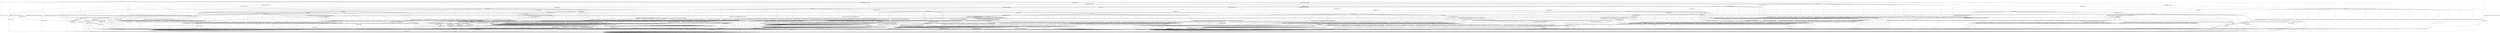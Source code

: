 digraph g {

	s0 [shape="circle" label="s0"];
	s1 [shape="circle" label="s1"];
	s2 [shape="circle" label="s2"];
	s3 [shape="circle" label="s3"];
	s4 [shape="circle" label="s4"];
	s5 [shape="circle" label="s5"];
	s6 [shape="circle" label="s6"];
	s7 [shape="circle" label="s7"];
	s8 [shape="circle" label="s8"];
	s9 [shape="circle" label="s9"];
	s10 [shape="circle" label="s10"];
	s11 [shape="circle" label="s11"];
	s12 [shape="circle" label="s12"];
	s13 [shape="circle" label="s13"];
	s14 [shape="circle" label="s14"];
	s15 [shape="circle" label="s15"];
	s16 [shape="circle" label="s16"];
	s17 [shape="circle" label="s17"];
	s18 [shape="circle" label="s18"];
	s19 [shape="circle" label="s19"];
	s20 [shape="circle" label="s20"];
	s21 [shape="circle" label="s21"];
	s22 [shape="circle" label="s22"];
	s23 [shape="circle" label="s23"];
	s24 [shape="circle" label="s24"];
	s25 [shape="circle" label="s25"];
	s26 [shape="circle" label="s26"];
	s27 [shape="circle" label="s27"];
	s28 [shape="circle" label="s28"];
	s29 [shape="circle" label="s29"];
	s30 [shape="circle" label="s30"];
	s31 [shape="circle" label="s31"];
	s32 [shape="circle" label="s32"];
	s33 [shape="circle" label="s33"];
	s34 [shape="circle" label="s34"];
	s35 [shape="circle" label="s35"];
	s36 [shape="circle" label="s36"];
	s37 [shape="circle" label="s37"];
	s38 [shape="circle" label="s38"];
	s0 -> s6 [label="HELLO_VERIFY_REQUEST / CLIENT_HELLO+"];
	s0 -> s27 [label="ECDH_SERVER_HELLO / CLIENT_HELLO"];
	s0 -> s4 [label="ECDH_SERVER_KEY_EXCHANGE / CLIENT_HELLO|Alert(FATAL,UNEXPECTED_MESSAGE)"];
	s0 -> s9 [label="DH_SERVER_HELLO / CLIENT_HELLO"];
	s0 -> s4 [label="DH_SERVER_KEY_EXCHANGE / CLIENT_HELLO|Alert(FATAL,UNEXPECTED_MESSAGE)"];
	s0 -> s2 [label="RSA_SERVER_HELLO / CLIENT_HELLO"];
	s0 -> s4 [label="HELLO_REQUEST / CLIENT_HELLO|Alert(FATAL,UNEXPECTED_MESSAGE)"];
	s0 -> s4 [label="RSA_SIGN_CERTIFICATE_REQUEST / CLIENT_HELLO|Alert(FATAL,UNEXPECTED_MESSAGE)"];
	s0 -> s4 [label="RSA_FIXED_ECDH_CERTIFICATE_REQUEST / CLIENT_HELLO|Alert(FATAL,UNEXPECTED_MESSAGE)"];
	s0 -> s4 [label="RSA_FIXED_DH_CERTIFICATE_REQUEST / CLIENT_HELLO|Alert(FATAL,UNEXPECTED_MESSAGE)"];
	s0 -> s4 [label="DSS_SIGN_CERTIFICATE_REQUEST / CLIENT_HELLO|Alert(FATAL,UNEXPECTED_MESSAGE)"];
	s0 -> s4 [label="DSS_FIXED_DH_CERTIFICATE_REQUEST / CLIENT_HELLO|Alert(FATAL,UNEXPECTED_MESSAGE)"];
	s0 -> s4 [label="ECDSA_SIGN_CERTIFICATE_REQUEST / CLIENT_HELLO|Alert(FATAL,UNEXPECTED_MESSAGE)"];
	s0 -> s4 [label="SERVER_HELLO_DONE / CLIENT_HELLO|Alert(FATAL,UNEXPECTED_MESSAGE)"];
	s0 -> s3 [label="CHANGE_CIPHER_SPEC / CLIENT_HELLO"];
	s0 -> s4 [label="FINISHED / CLIENT_HELLO|Alert(FATAL,UNEXPECTED_MESSAGE)"];
	s0 -> s1 [label="APPLICATION / CLIENT_HELLO"];
	s0 -> s4 [label="CERTIFICATE / CLIENT_HELLO|Alert(FATAL,UNEXPECTED_MESSAGE)"];
	s0 -> s4 [label="EMPTY_CERTIFICATE / CLIENT_HELLO|Alert(FATAL,UNEXPECTED_MESSAGE)"];
	s0 -> s1 [label="Alert(WARNING,CLOSE_NOTIFY) / CLIENT_HELLO"];
	s0 -> s1 [label="Alert(FATAL,UNEXPECTED_MESSAGE) / CLIENT_HELLO"];
	s1 -> s6 [label="HELLO_VERIFY_REQUEST / CLIENT_HELLO"];
	s1 -> s27 [label="ECDH_SERVER_HELLO / TIMEOUT"];
	s1 -> s4 [label="ECDH_SERVER_KEY_EXCHANGE / Alert(FATAL,UNEXPECTED_MESSAGE)"];
	s1 -> s9 [label="DH_SERVER_HELLO / TIMEOUT"];
	s1 -> s4 [label="DH_SERVER_KEY_EXCHANGE / Alert(FATAL,UNEXPECTED_MESSAGE)"];
	s1 -> s2 [label="RSA_SERVER_HELLO / TIMEOUT"];
	s1 -> s4 [label="HELLO_REQUEST / Alert(FATAL,UNEXPECTED_MESSAGE)"];
	s1 -> s4 [label="RSA_SIGN_CERTIFICATE_REQUEST / Alert(FATAL,UNEXPECTED_MESSAGE)"];
	s1 -> s4 [label="RSA_FIXED_ECDH_CERTIFICATE_REQUEST / Alert(FATAL,UNEXPECTED_MESSAGE)"];
	s1 -> s4 [label="RSA_FIXED_DH_CERTIFICATE_REQUEST / Alert(FATAL,UNEXPECTED_MESSAGE)"];
	s1 -> s4 [label="DSS_SIGN_CERTIFICATE_REQUEST / Alert(FATAL,UNEXPECTED_MESSAGE)"];
	s1 -> s4 [label="DSS_FIXED_DH_CERTIFICATE_REQUEST / Alert(FATAL,UNEXPECTED_MESSAGE)"];
	s1 -> s4 [label="ECDSA_SIGN_CERTIFICATE_REQUEST / Alert(FATAL,UNEXPECTED_MESSAGE)"];
	s1 -> s4 [label="SERVER_HELLO_DONE / Alert(FATAL,UNEXPECTED_MESSAGE)"];
	s1 -> s3 [label="CHANGE_CIPHER_SPEC / TIMEOUT"];
	s1 -> s4 [label="FINISHED / Alert(FATAL,UNEXPECTED_MESSAGE)"];
	s1 -> s1 [label="APPLICATION / TIMEOUT"];
	s1 -> s4 [label="CERTIFICATE / Alert(FATAL,UNEXPECTED_MESSAGE)"];
	s1 -> s4 [label="EMPTY_CERTIFICATE / Alert(FATAL,UNEXPECTED_MESSAGE)"];
	s1 -> s4 [label="Alert(WARNING,CLOSE_NOTIFY) / Alert(FATAL,INTERNAL_ERROR)"];
	s1 -> s4 [label="Alert(FATAL,UNEXPECTED_MESSAGE) / TIMEOUT"];
	s2 -> s4 [label="HELLO_VERIFY_REQUEST / Alert(FATAL,UNEXPECTED_MESSAGE)"];
	s2 -> s4 [label="ECDH_SERVER_HELLO / Alert(FATAL,UNEXPECTED_MESSAGE)"];
	s2 -> s4 [label="ECDH_SERVER_KEY_EXCHANGE / Alert(FATAL,UNEXPECTED_MESSAGE)"];
	s2 -> s4 [label="DH_SERVER_HELLO / Alert(FATAL,UNEXPECTED_MESSAGE)"];
	s2 -> s4 [label="DH_SERVER_KEY_EXCHANGE / Alert(FATAL,UNEXPECTED_MESSAGE)"];
	s2 -> s4 [label="RSA_SERVER_HELLO / Alert(FATAL,UNEXPECTED_MESSAGE)"];
	s2 -> s5 [label="HELLO_REQUEST / TIMEOUT"];
	s2 -> s4 [label="RSA_SIGN_CERTIFICATE_REQUEST / Alert(FATAL,UNEXPECTED_MESSAGE)"];
	s2 -> s4 [label="RSA_FIXED_ECDH_CERTIFICATE_REQUEST / Alert(FATAL,UNEXPECTED_MESSAGE)"];
	s2 -> s4 [label="RSA_FIXED_DH_CERTIFICATE_REQUEST / Alert(FATAL,UNEXPECTED_MESSAGE)"];
	s2 -> s4 [label="DSS_SIGN_CERTIFICATE_REQUEST / Alert(FATAL,UNEXPECTED_MESSAGE)"];
	s2 -> s4 [label="DSS_FIXED_DH_CERTIFICATE_REQUEST / Alert(FATAL,UNEXPECTED_MESSAGE)"];
	s2 -> s4 [label="ECDSA_SIGN_CERTIFICATE_REQUEST / Alert(FATAL,UNEXPECTED_MESSAGE)"];
	s2 -> s4 [label="SERVER_HELLO_DONE / Alert(FATAL,UNEXPECTED_MESSAGE)"];
	s2 -> s3 [label="CHANGE_CIPHER_SPEC / TIMEOUT"];
	s2 -> s4 [label="FINISHED / Alert(FATAL,UNEXPECTED_MESSAGE)"];
	s2 -> s2 [label="APPLICATION / TIMEOUT"];
	s2 -> s8 [label="CERTIFICATE / TIMEOUT"];
	s2 -> s4 [label="EMPTY_CERTIFICATE / Alert(FATAL,DECODE_ERROR)"];
	s2 -> s4 [label="Alert(WARNING,CLOSE_NOTIFY) / Alert(FATAL,INTERNAL_ERROR)"];
	s2 -> s4 [label="Alert(FATAL,UNEXPECTED_MESSAGE) / TIMEOUT"];
	s3 -> s3 [label="HELLO_VERIFY_REQUEST / TIMEOUT"];
	s3 -> s3 [label="ECDH_SERVER_HELLO / TIMEOUT"];
	s3 -> s3 [label="ECDH_SERVER_KEY_EXCHANGE / TIMEOUT"];
	s3 -> s3 [label="DH_SERVER_HELLO / TIMEOUT"];
	s3 -> s3 [label="DH_SERVER_KEY_EXCHANGE / TIMEOUT"];
	s3 -> s3 [label="RSA_SERVER_HELLO / TIMEOUT"];
	s3 -> s5 [label="HELLO_REQUEST / TIMEOUT"];
	s3 -> s3 [label="RSA_SIGN_CERTIFICATE_REQUEST / TIMEOUT"];
	s3 -> s3 [label="RSA_FIXED_ECDH_CERTIFICATE_REQUEST / TIMEOUT"];
	s3 -> s3 [label="RSA_FIXED_DH_CERTIFICATE_REQUEST / TIMEOUT"];
	s3 -> s3 [label="DSS_SIGN_CERTIFICATE_REQUEST / TIMEOUT"];
	s3 -> s3 [label="DSS_FIXED_DH_CERTIFICATE_REQUEST / TIMEOUT"];
	s3 -> s3 [label="ECDSA_SIGN_CERTIFICATE_REQUEST / TIMEOUT"];
	s3 -> s3 [label="SERVER_HELLO_DONE / TIMEOUT"];
	s3 -> s3 [label="CHANGE_CIPHER_SPEC / TIMEOUT"];
	s3 -> s3 [label="FINISHED / TIMEOUT"];
	s3 -> s3 [label="APPLICATION / TIMEOUT"];
	s3 -> s3 [label="CERTIFICATE / TIMEOUT"];
	s3 -> s3 [label="EMPTY_CERTIFICATE / TIMEOUT"];
	s3 -> s3 [label="Alert(WARNING,CLOSE_NOTIFY) / TIMEOUT"];
	s3 -> s3 [label="Alert(FATAL,UNEXPECTED_MESSAGE) / TIMEOUT"];
	s4 -> s4 [label="HELLO_VERIFY_REQUEST / SOCKET_CLOSED"];
	s4 -> s4 [label="ECDH_SERVER_HELLO / SOCKET_CLOSED"];
	s4 -> s4 [label="ECDH_SERVER_KEY_EXCHANGE / SOCKET_CLOSED"];
	s4 -> s4 [label="DH_SERVER_HELLO / SOCKET_CLOSED"];
	s4 -> s4 [label="DH_SERVER_KEY_EXCHANGE / SOCKET_CLOSED"];
	s4 -> s4 [label="RSA_SERVER_HELLO / SOCKET_CLOSED"];
	s4 -> s4 [label="HELLO_REQUEST / SOCKET_CLOSED"];
	s4 -> s4 [label="RSA_SIGN_CERTIFICATE_REQUEST / SOCKET_CLOSED"];
	s4 -> s4 [label="RSA_FIXED_ECDH_CERTIFICATE_REQUEST / SOCKET_CLOSED"];
	s4 -> s4 [label="RSA_FIXED_DH_CERTIFICATE_REQUEST / SOCKET_CLOSED"];
	s4 -> s4 [label="DSS_SIGN_CERTIFICATE_REQUEST / SOCKET_CLOSED"];
	s4 -> s4 [label="DSS_FIXED_DH_CERTIFICATE_REQUEST / SOCKET_CLOSED"];
	s4 -> s4 [label="ECDSA_SIGN_CERTIFICATE_REQUEST / SOCKET_CLOSED"];
	s4 -> s4 [label="SERVER_HELLO_DONE / SOCKET_CLOSED"];
	s4 -> s4 [label="CHANGE_CIPHER_SPEC / SOCKET_CLOSED"];
	s4 -> s4 [label="FINISHED / SOCKET_CLOSED"];
	s4 -> s4 [label="APPLICATION / SOCKET_CLOSED"];
	s4 -> s4 [label="CERTIFICATE / SOCKET_CLOSED"];
	s4 -> s4 [label="EMPTY_CERTIFICATE / SOCKET_CLOSED"];
	s4 -> s4 [label="Alert(WARNING,CLOSE_NOTIFY) / SOCKET_CLOSED"];
	s4 -> s4 [label="Alert(FATAL,UNEXPECTED_MESSAGE) / SOCKET_CLOSED"];
	s5 -> s5 [label="HELLO_VERIFY_REQUEST / DISABLED"];
	s5 -> s5 [label="ECDH_SERVER_HELLO / DISABLED"];
	s5 -> s5 [label="ECDH_SERVER_KEY_EXCHANGE / DISABLED"];
	s5 -> s5 [label="DH_SERVER_HELLO / DISABLED"];
	s5 -> s5 [label="DH_SERVER_KEY_EXCHANGE / DISABLED"];
	s5 -> s5 [label="RSA_SERVER_HELLO / DISABLED"];
	s5 -> s5 [label="HELLO_REQUEST / DISABLED"];
	s5 -> s5 [label="RSA_SIGN_CERTIFICATE_REQUEST / DISABLED"];
	s5 -> s5 [label="RSA_FIXED_ECDH_CERTIFICATE_REQUEST / DISABLED"];
	s5 -> s5 [label="RSA_FIXED_DH_CERTIFICATE_REQUEST / DISABLED"];
	s5 -> s5 [label="DSS_SIGN_CERTIFICATE_REQUEST / DISABLED"];
	s5 -> s5 [label="DSS_FIXED_DH_CERTIFICATE_REQUEST / DISABLED"];
	s5 -> s5 [label="ECDSA_SIGN_CERTIFICATE_REQUEST / DISABLED"];
	s5 -> s5 [label="SERVER_HELLO_DONE / DISABLED"];
	s5 -> s5 [label="CHANGE_CIPHER_SPEC / DISABLED"];
	s5 -> s5 [label="FINISHED / DISABLED"];
	s5 -> s5 [label="APPLICATION / DISABLED"];
	s5 -> s5 [label="CERTIFICATE / DISABLED"];
	s5 -> s5 [label="EMPTY_CERTIFICATE / DISABLED"];
	s5 -> s5 [label="Alert(WARNING,CLOSE_NOTIFY) / DISABLED"];
	s5 -> s5 [label="Alert(FATAL,UNEXPECTED_MESSAGE) / DISABLED"];
	s6 -> s6 [label="HELLO_VERIFY_REQUEST / CLIENT_HELLO"];
	s6 -> s12 [label="ECDH_SERVER_HELLO / TIMEOUT"];
	s6 -> s4 [label="ECDH_SERVER_KEY_EXCHANGE / Alert(FATAL,UNEXPECTED_MESSAGE)"];
	s6 -> s32 [label="DH_SERVER_HELLO / TIMEOUT"];
	s6 -> s4 [label="DH_SERVER_KEY_EXCHANGE / Alert(FATAL,UNEXPECTED_MESSAGE)"];
	s6 -> s36 [label="RSA_SERVER_HELLO / TIMEOUT"];
	s6 -> s5 [label="HELLO_REQUEST / TIMEOUT"];
	s6 -> s4 [label="RSA_SIGN_CERTIFICATE_REQUEST / Alert(FATAL,UNEXPECTED_MESSAGE)"];
	s6 -> s4 [label="RSA_FIXED_ECDH_CERTIFICATE_REQUEST / Alert(FATAL,UNEXPECTED_MESSAGE)"];
	s6 -> s4 [label="RSA_FIXED_DH_CERTIFICATE_REQUEST / Alert(FATAL,UNEXPECTED_MESSAGE)"];
	s6 -> s4 [label="DSS_SIGN_CERTIFICATE_REQUEST / Alert(FATAL,UNEXPECTED_MESSAGE)"];
	s6 -> s4 [label="DSS_FIXED_DH_CERTIFICATE_REQUEST / Alert(FATAL,UNEXPECTED_MESSAGE)"];
	s6 -> s4 [label="ECDSA_SIGN_CERTIFICATE_REQUEST / Alert(FATAL,UNEXPECTED_MESSAGE)"];
	s6 -> s4 [label="SERVER_HELLO_DONE / Alert(FATAL,UNEXPECTED_MESSAGE)"];
	s6 -> s3 [label="CHANGE_CIPHER_SPEC / TIMEOUT"];
	s6 -> s4 [label="FINISHED / Alert(FATAL,UNEXPECTED_MESSAGE)"];
	s6 -> s7 [label="APPLICATION / TIMEOUT"];
	s6 -> s4 [label="CERTIFICATE / Alert(FATAL,UNEXPECTED_MESSAGE)"];
	s6 -> s4 [label="EMPTY_CERTIFICATE / Alert(FATAL,UNEXPECTED_MESSAGE)"];
	s6 -> s7 [label="Alert(WARNING,CLOSE_NOTIFY) / TIMEOUT"];
	s6 -> s7 [label="Alert(FATAL,UNEXPECTED_MESSAGE) / TIMEOUT"];
	s7 -> s6 [label="HELLO_VERIFY_REQUEST / CLIENT_HELLO"];
	s7 -> s12 [label="ECDH_SERVER_HELLO / TIMEOUT"];
	s7 -> s4 [label="ECDH_SERVER_KEY_EXCHANGE / Alert(FATAL,UNEXPECTED_MESSAGE)"];
	s7 -> s32 [label="DH_SERVER_HELLO / TIMEOUT"];
	s7 -> s4 [label="DH_SERVER_KEY_EXCHANGE / Alert(FATAL,UNEXPECTED_MESSAGE)"];
	s7 -> s36 [label="RSA_SERVER_HELLO / TIMEOUT"];
	s7 -> s5 [label="HELLO_REQUEST / TIMEOUT"];
	s7 -> s4 [label="RSA_SIGN_CERTIFICATE_REQUEST / Alert(FATAL,UNEXPECTED_MESSAGE)"];
	s7 -> s4 [label="RSA_FIXED_ECDH_CERTIFICATE_REQUEST / Alert(FATAL,UNEXPECTED_MESSAGE)"];
	s7 -> s4 [label="RSA_FIXED_DH_CERTIFICATE_REQUEST / Alert(FATAL,UNEXPECTED_MESSAGE)"];
	s7 -> s4 [label="DSS_SIGN_CERTIFICATE_REQUEST / Alert(FATAL,UNEXPECTED_MESSAGE)"];
	s7 -> s4 [label="DSS_FIXED_DH_CERTIFICATE_REQUEST / Alert(FATAL,UNEXPECTED_MESSAGE)"];
	s7 -> s4 [label="ECDSA_SIGN_CERTIFICATE_REQUEST / Alert(FATAL,UNEXPECTED_MESSAGE)"];
	s7 -> s4 [label="SERVER_HELLO_DONE / Alert(FATAL,UNEXPECTED_MESSAGE)"];
	s7 -> s3 [label="CHANGE_CIPHER_SPEC / TIMEOUT"];
	s7 -> s4 [label="FINISHED / Alert(FATAL,UNEXPECTED_MESSAGE)"];
	s7 -> s7 [label="APPLICATION / TIMEOUT"];
	s7 -> s4 [label="CERTIFICATE / Alert(FATAL,UNEXPECTED_MESSAGE)"];
	s7 -> s4 [label="EMPTY_CERTIFICATE / Alert(FATAL,UNEXPECTED_MESSAGE)"];
	s7 -> s4 [label="Alert(WARNING,CLOSE_NOTIFY) / Alert(FATAL,INTERNAL_ERROR)"];
	s7 -> s4 [label="Alert(FATAL,UNEXPECTED_MESSAGE) / TIMEOUT"];
	s8 -> s4 [label="HELLO_VERIFY_REQUEST / Alert(FATAL,UNEXPECTED_MESSAGE)"];
	s8 -> s4 [label="ECDH_SERVER_HELLO / Alert(FATAL,UNEXPECTED_MESSAGE)"];
	s8 -> s4 [label="ECDH_SERVER_KEY_EXCHANGE / Alert(FATAL,UNEXPECTED_MESSAGE)"];
	s8 -> s4 [label="DH_SERVER_HELLO / Alert(FATAL,UNEXPECTED_MESSAGE)"];
	s8 -> s4 [label="DH_SERVER_KEY_EXCHANGE / Alert(FATAL,UNEXPECTED_MESSAGE)"];
	s8 -> s4 [label="RSA_SERVER_HELLO / Alert(FATAL,UNEXPECTED_MESSAGE)"];
	s8 -> s5 [label="HELLO_REQUEST / TIMEOUT"];
	s8 -> s10 [label="RSA_SIGN_CERTIFICATE_REQUEST / TIMEOUT"];
	s8 -> s4 [label="RSA_FIXED_ECDH_CERTIFICATE_REQUEST / Alert(FATAL,HANDSHAKE_FAILURE)"];
	s8 -> s4 [label="RSA_FIXED_DH_CERTIFICATE_REQUEST / Alert(FATAL,HANDSHAKE_FAILURE)"];
	s8 -> s10 [label="DSS_SIGN_CERTIFICATE_REQUEST / TIMEOUT"];
	s8 -> s4 [label="DSS_FIXED_DH_CERTIFICATE_REQUEST / Alert(FATAL,HANDSHAKE_FAILURE)"];
	s8 -> s10 [label="ECDSA_SIGN_CERTIFICATE_REQUEST / TIMEOUT"];
	s8 -> s21 [label="SERVER_HELLO_DONE / RSA_CLIENT_KEY_EXCHANGE|CHANGE_CIPHER_SPEC|FINISHED"];
	s8 -> s3 [label="CHANGE_CIPHER_SPEC / TIMEOUT"];
	s8 -> s4 [label="FINISHED / Alert(FATAL,UNEXPECTED_MESSAGE)"];
	s8 -> s8 [label="APPLICATION / TIMEOUT"];
	s8 -> s4 [label="CERTIFICATE / Alert(FATAL,UNEXPECTED_MESSAGE)"];
	s8 -> s4 [label="EMPTY_CERTIFICATE / Alert(FATAL,UNEXPECTED_MESSAGE)"];
	s8 -> s4 [label="Alert(WARNING,CLOSE_NOTIFY) / Alert(FATAL,INTERNAL_ERROR)"];
	s8 -> s4 [label="Alert(FATAL,UNEXPECTED_MESSAGE) / TIMEOUT"];
	s9 -> s4 [label="HELLO_VERIFY_REQUEST / Alert(FATAL,UNEXPECTED_MESSAGE)"];
	s9 -> s4 [label="ECDH_SERVER_HELLO / Alert(FATAL,UNEXPECTED_MESSAGE)"];
	s9 -> s4 [label="ECDH_SERVER_KEY_EXCHANGE / Alert(FATAL,UNEXPECTED_MESSAGE)"];
	s9 -> s4 [label="DH_SERVER_HELLO / Alert(FATAL,UNEXPECTED_MESSAGE)"];
	s9 -> s4 [label="DH_SERVER_KEY_EXCHANGE / Alert(FATAL,UNEXPECTED_MESSAGE)"];
	s9 -> s4 [label="RSA_SERVER_HELLO / Alert(FATAL,UNEXPECTED_MESSAGE)"];
	s9 -> s5 [label="HELLO_REQUEST / TIMEOUT"];
	s9 -> s4 [label="RSA_SIGN_CERTIFICATE_REQUEST / Alert(FATAL,UNEXPECTED_MESSAGE)"];
	s9 -> s4 [label="RSA_FIXED_ECDH_CERTIFICATE_REQUEST / Alert(FATAL,UNEXPECTED_MESSAGE)"];
	s9 -> s4 [label="RSA_FIXED_DH_CERTIFICATE_REQUEST / Alert(FATAL,UNEXPECTED_MESSAGE)"];
	s9 -> s4 [label="DSS_SIGN_CERTIFICATE_REQUEST / Alert(FATAL,UNEXPECTED_MESSAGE)"];
	s9 -> s4 [label="DSS_FIXED_DH_CERTIFICATE_REQUEST / Alert(FATAL,UNEXPECTED_MESSAGE)"];
	s9 -> s4 [label="ECDSA_SIGN_CERTIFICATE_REQUEST / Alert(FATAL,UNEXPECTED_MESSAGE)"];
	s9 -> s4 [label="SERVER_HELLO_DONE / Alert(FATAL,UNEXPECTED_MESSAGE)"];
	s9 -> s3 [label="CHANGE_CIPHER_SPEC / TIMEOUT"];
	s9 -> s4 [label="FINISHED / Alert(FATAL,UNEXPECTED_MESSAGE)"];
	s9 -> s9 [label="APPLICATION / TIMEOUT"];
	s9 -> s11 [label="CERTIFICATE / TIMEOUT"];
	s9 -> s4 [label="EMPTY_CERTIFICATE / Alert(FATAL,DECODE_ERROR)"];
	s9 -> s4 [label="Alert(WARNING,CLOSE_NOTIFY) / Alert(FATAL,INTERNAL_ERROR)"];
	s9 -> s4 [label="Alert(FATAL,UNEXPECTED_MESSAGE) / TIMEOUT"];
	s10 -> s4 [label="HELLO_VERIFY_REQUEST / Alert(FATAL,UNEXPECTED_MESSAGE)"];
	s10 -> s4 [label="ECDH_SERVER_HELLO / Alert(FATAL,UNEXPECTED_MESSAGE)"];
	s10 -> s4 [label="ECDH_SERVER_KEY_EXCHANGE / Alert(FATAL,UNEXPECTED_MESSAGE)"];
	s10 -> s4 [label="DH_SERVER_HELLO / Alert(FATAL,UNEXPECTED_MESSAGE)"];
	s10 -> s4 [label="DH_SERVER_KEY_EXCHANGE / Alert(FATAL,UNEXPECTED_MESSAGE)"];
	s10 -> s4 [label="RSA_SERVER_HELLO / Alert(FATAL,UNEXPECTED_MESSAGE)"];
	s10 -> s5 [label="HELLO_REQUEST / TIMEOUT"];
	s10 -> s4 [label="RSA_SIGN_CERTIFICATE_REQUEST / Alert(FATAL,UNEXPECTED_MESSAGE)"];
	s10 -> s4 [label="RSA_FIXED_ECDH_CERTIFICATE_REQUEST / Alert(FATAL,UNEXPECTED_MESSAGE)"];
	s10 -> s4 [label="RSA_FIXED_DH_CERTIFICATE_REQUEST / Alert(FATAL,UNEXPECTED_MESSAGE)"];
	s10 -> s4 [label="DSS_SIGN_CERTIFICATE_REQUEST / Alert(FATAL,UNEXPECTED_MESSAGE)"];
	s10 -> s4 [label="DSS_FIXED_DH_CERTIFICATE_REQUEST / Alert(FATAL,UNEXPECTED_MESSAGE)"];
	s10 -> s4 [label="ECDSA_SIGN_CERTIFICATE_REQUEST / Alert(FATAL,UNEXPECTED_MESSAGE)"];
	s10 -> s21 [label="SERVER_HELLO_DONE / RSA_CERTIFICATE|RSA_CLIENT_KEY_EXCHANGE|CERTIFICATE_VERIFY|CHANGE_CIPHER_SPEC|FINISHED"];
	s10 -> s3 [label="CHANGE_CIPHER_SPEC / TIMEOUT"];
	s10 -> s4 [label="FINISHED / Alert(FATAL,UNEXPECTED_MESSAGE)"];
	s10 -> s10 [label="APPLICATION / TIMEOUT"];
	s10 -> s4 [label="CERTIFICATE / Alert(FATAL,UNEXPECTED_MESSAGE)"];
	s10 -> s4 [label="EMPTY_CERTIFICATE / Alert(FATAL,UNEXPECTED_MESSAGE)"];
	s10 -> s4 [label="Alert(WARNING,CLOSE_NOTIFY) / Alert(FATAL,INTERNAL_ERROR)"];
	s10 -> s4 [label="Alert(FATAL,UNEXPECTED_MESSAGE) / TIMEOUT"];
	s11 -> s4 [label="HELLO_VERIFY_REQUEST / Alert(FATAL,UNEXPECTED_MESSAGE)"];
	s11 -> s4 [label="ECDH_SERVER_HELLO / Alert(FATAL,UNEXPECTED_MESSAGE)"];
	s11 -> s4 [label="ECDH_SERVER_KEY_EXCHANGE / Alert(FATAL,DECODE_ERROR)"];
	s11 -> s4 [label="DH_SERVER_HELLO / Alert(FATAL,UNEXPECTED_MESSAGE)"];
	s11 -> s15 [label="DH_SERVER_KEY_EXCHANGE / TIMEOUT"];
	s11 -> s4 [label="RSA_SERVER_HELLO / Alert(FATAL,UNEXPECTED_MESSAGE)"];
	s11 -> s5 [label="HELLO_REQUEST / TIMEOUT"];
	s11 -> s4 [label="RSA_SIGN_CERTIFICATE_REQUEST / Alert(FATAL,UNEXPECTED_MESSAGE)"];
	s11 -> s4 [label="RSA_FIXED_ECDH_CERTIFICATE_REQUEST / Alert(FATAL,UNEXPECTED_MESSAGE)"];
	s11 -> s4 [label="RSA_FIXED_DH_CERTIFICATE_REQUEST / Alert(FATAL,UNEXPECTED_MESSAGE)"];
	s11 -> s4 [label="DSS_SIGN_CERTIFICATE_REQUEST / Alert(FATAL,UNEXPECTED_MESSAGE)"];
	s11 -> s4 [label="DSS_FIXED_DH_CERTIFICATE_REQUEST / Alert(FATAL,UNEXPECTED_MESSAGE)"];
	s11 -> s4 [label="ECDSA_SIGN_CERTIFICATE_REQUEST / Alert(FATAL,UNEXPECTED_MESSAGE)"];
	s11 -> s4 [label="SERVER_HELLO_DONE / Alert(FATAL,UNEXPECTED_MESSAGE)"];
	s11 -> s3 [label="CHANGE_CIPHER_SPEC / TIMEOUT"];
	s11 -> s4 [label="FINISHED / Alert(FATAL,UNEXPECTED_MESSAGE)"];
	s11 -> s11 [label="APPLICATION / TIMEOUT"];
	s11 -> s4 [label="CERTIFICATE / Alert(FATAL,UNEXPECTED_MESSAGE)"];
	s11 -> s4 [label="EMPTY_CERTIFICATE / Alert(FATAL,UNEXPECTED_MESSAGE)"];
	s11 -> s4 [label="Alert(WARNING,CLOSE_NOTIFY) / Alert(FATAL,INTERNAL_ERROR)"];
	s11 -> s4 [label="Alert(FATAL,UNEXPECTED_MESSAGE) / TIMEOUT"];
	s12 -> s4 [label="HELLO_VERIFY_REQUEST / Alert(FATAL,UNEXPECTED_MESSAGE)"];
	s12 -> s4 [label="ECDH_SERVER_HELLO / Alert(FATAL,UNEXPECTED_MESSAGE)"];
	s12 -> s4 [label="ECDH_SERVER_KEY_EXCHANGE / Alert(FATAL,UNEXPECTED_MESSAGE)"];
	s12 -> s4 [label="DH_SERVER_HELLO / Alert(FATAL,UNEXPECTED_MESSAGE)"];
	s12 -> s4 [label="DH_SERVER_KEY_EXCHANGE / Alert(FATAL,UNEXPECTED_MESSAGE)"];
	s12 -> s4 [label="RSA_SERVER_HELLO / Alert(FATAL,UNEXPECTED_MESSAGE)"];
	s12 -> s5 [label="HELLO_REQUEST / TIMEOUT"];
	s12 -> s4 [label="RSA_SIGN_CERTIFICATE_REQUEST / Alert(FATAL,UNEXPECTED_MESSAGE)"];
	s12 -> s4 [label="RSA_FIXED_ECDH_CERTIFICATE_REQUEST / Alert(FATAL,UNEXPECTED_MESSAGE)"];
	s12 -> s4 [label="RSA_FIXED_DH_CERTIFICATE_REQUEST / Alert(FATAL,UNEXPECTED_MESSAGE)"];
	s12 -> s4 [label="DSS_SIGN_CERTIFICATE_REQUEST / Alert(FATAL,UNEXPECTED_MESSAGE)"];
	s12 -> s4 [label="DSS_FIXED_DH_CERTIFICATE_REQUEST / Alert(FATAL,UNEXPECTED_MESSAGE)"];
	s12 -> s4 [label="ECDSA_SIGN_CERTIFICATE_REQUEST / Alert(FATAL,UNEXPECTED_MESSAGE)"];
	s12 -> s4 [label="SERVER_HELLO_DONE / Alert(FATAL,UNEXPECTED_MESSAGE)"];
	s12 -> s3 [label="CHANGE_CIPHER_SPEC / TIMEOUT"];
	s12 -> s4 [label="FINISHED / Alert(FATAL,UNEXPECTED_MESSAGE)"];
	s12 -> s12 [label="APPLICATION / TIMEOUT"];
	s12 -> s13 [label="CERTIFICATE / TIMEOUT"];
	s12 -> s4 [label="EMPTY_CERTIFICATE / Alert(FATAL,DECODE_ERROR)"];
	s12 -> s4 [label="Alert(WARNING,CLOSE_NOTIFY) / Alert(FATAL,INTERNAL_ERROR)"];
	s12 -> s4 [label="Alert(FATAL,UNEXPECTED_MESSAGE) / TIMEOUT"];
	s13 -> s4 [label="HELLO_VERIFY_REQUEST / Alert(FATAL,UNEXPECTED_MESSAGE)"];
	s13 -> s4 [label="ECDH_SERVER_HELLO / Alert(FATAL,UNEXPECTED_MESSAGE)"];
	s13 -> s14 [label="ECDH_SERVER_KEY_EXCHANGE / TIMEOUT"];
	s13 -> s4 [label="DH_SERVER_HELLO / Alert(FATAL,UNEXPECTED_MESSAGE)"];
	s13 -> s4 [label="DH_SERVER_KEY_EXCHANGE / Alert(FATAL,HANDSHAKE_FAILURE)"];
	s13 -> s4 [label="RSA_SERVER_HELLO / Alert(FATAL,UNEXPECTED_MESSAGE)"];
	s13 -> s5 [label="HELLO_REQUEST / TIMEOUT"];
	s13 -> s4 [label="RSA_SIGN_CERTIFICATE_REQUEST / Alert(FATAL,UNEXPECTED_MESSAGE)"];
	s13 -> s4 [label="RSA_FIXED_ECDH_CERTIFICATE_REQUEST / Alert(FATAL,UNEXPECTED_MESSAGE)"];
	s13 -> s4 [label="RSA_FIXED_DH_CERTIFICATE_REQUEST / Alert(FATAL,UNEXPECTED_MESSAGE)"];
	s13 -> s4 [label="DSS_SIGN_CERTIFICATE_REQUEST / Alert(FATAL,UNEXPECTED_MESSAGE)"];
	s13 -> s4 [label="DSS_FIXED_DH_CERTIFICATE_REQUEST / Alert(FATAL,UNEXPECTED_MESSAGE)"];
	s13 -> s4 [label="ECDSA_SIGN_CERTIFICATE_REQUEST / Alert(FATAL,UNEXPECTED_MESSAGE)"];
	s13 -> s4 [label="SERVER_HELLO_DONE / Alert(FATAL,UNEXPECTED_MESSAGE)"];
	s13 -> s3 [label="CHANGE_CIPHER_SPEC / TIMEOUT"];
	s13 -> s4 [label="FINISHED / Alert(FATAL,UNEXPECTED_MESSAGE)"];
	s13 -> s13 [label="APPLICATION / TIMEOUT"];
	s13 -> s4 [label="CERTIFICATE / Alert(FATAL,UNEXPECTED_MESSAGE)"];
	s13 -> s4 [label="EMPTY_CERTIFICATE / Alert(FATAL,UNEXPECTED_MESSAGE)"];
	s13 -> s4 [label="Alert(WARNING,CLOSE_NOTIFY) / Alert(FATAL,INTERNAL_ERROR)"];
	s13 -> s4 [label="Alert(FATAL,UNEXPECTED_MESSAGE) / TIMEOUT"];
	s14 -> s4 [label="HELLO_VERIFY_REQUEST / Alert(FATAL,UNEXPECTED_MESSAGE)"];
	s14 -> s4 [label="ECDH_SERVER_HELLO / Alert(FATAL,UNEXPECTED_MESSAGE)"];
	s14 -> s4 [label="ECDH_SERVER_KEY_EXCHANGE / Alert(FATAL,UNEXPECTED_MESSAGE)"];
	s14 -> s4 [label="DH_SERVER_HELLO / Alert(FATAL,UNEXPECTED_MESSAGE)"];
	s14 -> s4 [label="DH_SERVER_KEY_EXCHANGE / Alert(FATAL,UNEXPECTED_MESSAGE)"];
	s14 -> s4 [label="RSA_SERVER_HELLO / Alert(FATAL,UNEXPECTED_MESSAGE)"];
	s14 -> s5 [label="HELLO_REQUEST / TIMEOUT"];
	s14 -> s16 [label="RSA_SIGN_CERTIFICATE_REQUEST / TIMEOUT"];
	s14 -> s4 [label="RSA_FIXED_ECDH_CERTIFICATE_REQUEST / Alert(FATAL,HANDSHAKE_FAILURE)"];
	s14 -> s4 [label="RSA_FIXED_DH_CERTIFICATE_REQUEST / Alert(FATAL,HANDSHAKE_FAILURE)"];
	s14 -> s16 [label="DSS_SIGN_CERTIFICATE_REQUEST / TIMEOUT"];
	s14 -> s4 [label="DSS_FIXED_DH_CERTIFICATE_REQUEST / Alert(FATAL,HANDSHAKE_FAILURE)"];
	s14 -> s16 [label="ECDSA_SIGN_CERTIFICATE_REQUEST / TIMEOUT"];
	s14 -> s18 [label="SERVER_HELLO_DONE / ECDH_CLIENT_KEY_EXCHANGE|CHANGE_CIPHER_SPEC|FINISHED"];
	s14 -> s3 [label="CHANGE_CIPHER_SPEC / TIMEOUT"];
	s14 -> s4 [label="FINISHED / Alert(FATAL,UNEXPECTED_MESSAGE)"];
	s14 -> s14 [label="APPLICATION / TIMEOUT"];
	s14 -> s4 [label="CERTIFICATE / Alert(FATAL,UNEXPECTED_MESSAGE)"];
	s14 -> s4 [label="EMPTY_CERTIFICATE / Alert(FATAL,UNEXPECTED_MESSAGE)"];
	s14 -> s4 [label="Alert(WARNING,CLOSE_NOTIFY) / Alert(FATAL,INTERNAL_ERROR)"];
	s14 -> s4 [label="Alert(FATAL,UNEXPECTED_MESSAGE) / TIMEOUT"];
	s15 -> s4 [label="HELLO_VERIFY_REQUEST / Alert(FATAL,UNEXPECTED_MESSAGE)"];
	s15 -> s4 [label="ECDH_SERVER_HELLO / Alert(FATAL,UNEXPECTED_MESSAGE)"];
	s15 -> s4 [label="ECDH_SERVER_KEY_EXCHANGE / Alert(FATAL,UNEXPECTED_MESSAGE)"];
	s15 -> s4 [label="DH_SERVER_HELLO / Alert(FATAL,UNEXPECTED_MESSAGE)"];
	s15 -> s4 [label="DH_SERVER_KEY_EXCHANGE / Alert(FATAL,UNEXPECTED_MESSAGE)"];
	s15 -> s4 [label="RSA_SERVER_HELLO / Alert(FATAL,UNEXPECTED_MESSAGE)"];
	s15 -> s5 [label="HELLO_REQUEST / TIMEOUT"];
	s15 -> s17 [label="RSA_SIGN_CERTIFICATE_REQUEST / TIMEOUT"];
	s15 -> s4 [label="RSA_FIXED_ECDH_CERTIFICATE_REQUEST / Alert(FATAL,HANDSHAKE_FAILURE)"];
	s15 -> s4 [label="RSA_FIXED_DH_CERTIFICATE_REQUEST / Alert(FATAL,HANDSHAKE_FAILURE)"];
	s15 -> s17 [label="DSS_SIGN_CERTIFICATE_REQUEST / TIMEOUT"];
	s15 -> s4 [label="DSS_FIXED_DH_CERTIFICATE_REQUEST / Alert(FATAL,HANDSHAKE_FAILURE)"];
	s15 -> s17 [label="ECDSA_SIGN_CERTIFICATE_REQUEST / TIMEOUT"];
	s15 -> s21 [label="SERVER_HELLO_DONE / DH_CLIENT_KEY_EXCHANGE|CHANGE_CIPHER_SPEC|FINISHED"];
	s15 -> s3 [label="CHANGE_CIPHER_SPEC / TIMEOUT"];
	s15 -> s4 [label="FINISHED / Alert(FATAL,UNEXPECTED_MESSAGE)"];
	s15 -> s15 [label="APPLICATION / TIMEOUT"];
	s15 -> s4 [label="CERTIFICATE / Alert(FATAL,UNEXPECTED_MESSAGE)"];
	s15 -> s4 [label="EMPTY_CERTIFICATE / Alert(FATAL,UNEXPECTED_MESSAGE)"];
	s15 -> s4 [label="Alert(WARNING,CLOSE_NOTIFY) / Alert(FATAL,INTERNAL_ERROR)"];
	s15 -> s4 [label="Alert(FATAL,UNEXPECTED_MESSAGE) / TIMEOUT"];
	s16 -> s4 [label="HELLO_VERIFY_REQUEST / Alert(FATAL,UNEXPECTED_MESSAGE)"];
	s16 -> s4 [label="ECDH_SERVER_HELLO / Alert(FATAL,UNEXPECTED_MESSAGE)"];
	s16 -> s4 [label="ECDH_SERVER_KEY_EXCHANGE / Alert(FATAL,UNEXPECTED_MESSAGE)"];
	s16 -> s4 [label="DH_SERVER_HELLO / Alert(FATAL,UNEXPECTED_MESSAGE)"];
	s16 -> s4 [label="DH_SERVER_KEY_EXCHANGE / Alert(FATAL,UNEXPECTED_MESSAGE)"];
	s16 -> s4 [label="RSA_SERVER_HELLO / Alert(FATAL,UNEXPECTED_MESSAGE)"];
	s16 -> s5 [label="HELLO_REQUEST / TIMEOUT"];
	s16 -> s4 [label="RSA_SIGN_CERTIFICATE_REQUEST / Alert(FATAL,UNEXPECTED_MESSAGE)"];
	s16 -> s4 [label="RSA_FIXED_ECDH_CERTIFICATE_REQUEST / Alert(FATAL,UNEXPECTED_MESSAGE)"];
	s16 -> s4 [label="RSA_FIXED_DH_CERTIFICATE_REQUEST / Alert(FATAL,UNEXPECTED_MESSAGE)"];
	s16 -> s4 [label="DSS_SIGN_CERTIFICATE_REQUEST / Alert(FATAL,UNEXPECTED_MESSAGE)"];
	s16 -> s4 [label="DSS_FIXED_DH_CERTIFICATE_REQUEST / Alert(FATAL,UNEXPECTED_MESSAGE)"];
	s16 -> s4 [label="ECDSA_SIGN_CERTIFICATE_REQUEST / Alert(FATAL,UNEXPECTED_MESSAGE)"];
	s16 -> s18 [label="SERVER_HELLO_DONE / RSA_CERTIFICATE|ECDH_CLIENT_KEY_EXCHANGE|CERTIFICATE_VERIFY|CHANGE_CIPHER_SPEC|FINISHED"];
	s16 -> s3 [label="CHANGE_CIPHER_SPEC / TIMEOUT"];
	s16 -> s4 [label="FINISHED / Alert(FATAL,UNEXPECTED_MESSAGE)"];
	s16 -> s16 [label="APPLICATION / TIMEOUT"];
	s16 -> s4 [label="CERTIFICATE / Alert(FATAL,UNEXPECTED_MESSAGE)"];
	s16 -> s4 [label="EMPTY_CERTIFICATE / Alert(FATAL,UNEXPECTED_MESSAGE)"];
	s16 -> s4 [label="Alert(WARNING,CLOSE_NOTIFY) / Alert(FATAL,INTERNAL_ERROR)"];
	s16 -> s4 [label="Alert(FATAL,UNEXPECTED_MESSAGE) / TIMEOUT"];
	s17 -> s4 [label="HELLO_VERIFY_REQUEST / Alert(FATAL,UNEXPECTED_MESSAGE)"];
	s17 -> s4 [label="ECDH_SERVER_HELLO / Alert(FATAL,UNEXPECTED_MESSAGE)"];
	s17 -> s4 [label="ECDH_SERVER_KEY_EXCHANGE / Alert(FATAL,UNEXPECTED_MESSAGE)"];
	s17 -> s4 [label="DH_SERVER_HELLO / Alert(FATAL,UNEXPECTED_MESSAGE)"];
	s17 -> s4 [label="DH_SERVER_KEY_EXCHANGE / Alert(FATAL,UNEXPECTED_MESSAGE)"];
	s17 -> s4 [label="RSA_SERVER_HELLO / Alert(FATAL,UNEXPECTED_MESSAGE)"];
	s17 -> s5 [label="HELLO_REQUEST / TIMEOUT"];
	s17 -> s4 [label="RSA_SIGN_CERTIFICATE_REQUEST / Alert(FATAL,UNEXPECTED_MESSAGE)"];
	s17 -> s4 [label="RSA_FIXED_ECDH_CERTIFICATE_REQUEST / Alert(FATAL,UNEXPECTED_MESSAGE)"];
	s17 -> s4 [label="RSA_FIXED_DH_CERTIFICATE_REQUEST / Alert(FATAL,UNEXPECTED_MESSAGE)"];
	s17 -> s4 [label="DSS_SIGN_CERTIFICATE_REQUEST / Alert(FATAL,UNEXPECTED_MESSAGE)"];
	s17 -> s4 [label="DSS_FIXED_DH_CERTIFICATE_REQUEST / Alert(FATAL,UNEXPECTED_MESSAGE)"];
	s17 -> s4 [label="ECDSA_SIGN_CERTIFICATE_REQUEST / Alert(FATAL,UNEXPECTED_MESSAGE)"];
	s17 -> s21 [label="SERVER_HELLO_DONE / RSA_CERTIFICATE|DH_CLIENT_KEY_EXCHANGE|CERTIFICATE_VERIFY|CHANGE_CIPHER_SPEC|FINISHED"];
	s17 -> s3 [label="CHANGE_CIPHER_SPEC / TIMEOUT"];
	s17 -> s4 [label="FINISHED / Alert(FATAL,UNEXPECTED_MESSAGE)"];
	s17 -> s17 [label="APPLICATION / TIMEOUT"];
	s17 -> s4 [label="CERTIFICATE / Alert(FATAL,UNEXPECTED_MESSAGE)"];
	s17 -> s4 [label="EMPTY_CERTIFICATE / Alert(FATAL,UNEXPECTED_MESSAGE)"];
	s17 -> s4 [label="Alert(WARNING,CLOSE_NOTIFY) / Alert(FATAL,INTERNAL_ERROR)"];
	s17 -> s4 [label="Alert(FATAL,UNEXPECTED_MESSAGE) / TIMEOUT"];
	s18 -> s24 [label="HELLO_VERIFY_REQUEST / TIMEOUT"];
	s18 -> s31 [label="ECDH_SERVER_HELLO / TIMEOUT"];
	s18 -> s24 [label="ECDH_SERVER_KEY_EXCHANGE / TIMEOUT"];
	s18 -> s31 [label="DH_SERVER_HELLO / TIMEOUT"];
	s18 -> s24 [label="DH_SERVER_KEY_EXCHANGE / TIMEOUT"];
	s18 -> s31 [label="RSA_SERVER_HELLO / TIMEOUT"];
	s18 -> s5 [label="HELLO_REQUEST / TIMEOUT"];
	s18 -> s24 [label="RSA_SIGN_CERTIFICATE_REQUEST / TIMEOUT"];
	s18 -> s24 [label="RSA_FIXED_ECDH_CERTIFICATE_REQUEST / TIMEOUT"];
	s18 -> s24 [label="RSA_FIXED_DH_CERTIFICATE_REQUEST / TIMEOUT"];
	s18 -> s24 [label="DSS_SIGN_CERTIFICATE_REQUEST / TIMEOUT"];
	s18 -> s24 [label="DSS_FIXED_DH_CERTIFICATE_REQUEST / TIMEOUT"];
	s18 -> s24 [label="ECDSA_SIGN_CERTIFICATE_REQUEST / TIMEOUT"];
	s18 -> s24 [label="SERVER_HELLO_DONE / TIMEOUT"];
	s18 -> s19 [label="CHANGE_CIPHER_SPEC / TIMEOUT"];
	s18 -> s24 [label="FINISHED / TIMEOUT"];
	s18 -> s18 [label="APPLICATION / TIMEOUT"];
	s18 -> s24 [label="CERTIFICATE / TIMEOUT"];
	s18 -> s24 [label="EMPTY_CERTIFICATE / TIMEOUT"];
	s18 -> s4 [label="Alert(WARNING,CLOSE_NOTIFY) / Alert(FATAL,UNEXPECTED_MESSAGE)"];
	s18 -> s4 [label="Alert(FATAL,UNEXPECTED_MESSAGE) / TIMEOUT"];
	s19 -> s4 [label="HELLO_VERIFY_REQUEST / Alert(FATAL,UNEXPECTED_MESSAGE)"];
	s19 -> s4 [label="ECDH_SERVER_HELLO / Alert(FATAL,UNEXPECTED_MESSAGE)"];
	s19 -> s4 [label="ECDH_SERVER_KEY_EXCHANGE / Alert(FATAL,UNEXPECTED_MESSAGE)"];
	s19 -> s4 [label="DH_SERVER_HELLO / Alert(FATAL,UNEXPECTED_MESSAGE)"];
	s19 -> s4 [label="DH_SERVER_KEY_EXCHANGE / Alert(FATAL,UNEXPECTED_MESSAGE)"];
	s19 -> s4 [label="RSA_SERVER_HELLO / Alert(FATAL,UNEXPECTED_MESSAGE)"];
	s19 -> s5 [label="HELLO_REQUEST / TIMEOUT"];
	s19 -> s4 [label="RSA_SIGN_CERTIFICATE_REQUEST / Alert(FATAL,UNEXPECTED_MESSAGE)"];
	s19 -> s4 [label="RSA_FIXED_ECDH_CERTIFICATE_REQUEST / Alert(FATAL,UNEXPECTED_MESSAGE)"];
	s19 -> s4 [label="RSA_FIXED_DH_CERTIFICATE_REQUEST / Alert(FATAL,UNEXPECTED_MESSAGE)"];
	s19 -> s4 [label="DSS_SIGN_CERTIFICATE_REQUEST / Alert(FATAL,UNEXPECTED_MESSAGE)"];
	s19 -> s4 [label="DSS_FIXED_DH_CERTIFICATE_REQUEST / Alert(FATAL,UNEXPECTED_MESSAGE)"];
	s19 -> s4 [label="ECDSA_SIGN_CERTIFICATE_REQUEST / Alert(FATAL,UNEXPECTED_MESSAGE)"];
	s19 -> s4 [label="SERVER_HELLO_DONE / Alert(FATAL,UNEXPECTED_MESSAGE)"];
	s19 -> s3 [label="CHANGE_CIPHER_SPEC / TIMEOUT"];
	s19 -> s20 [label="FINISHED / TIMEOUT"];
	s19 -> s19 [label="APPLICATION / TIMEOUT"];
	s19 -> s4 [label="CERTIFICATE / Alert(FATAL,UNEXPECTED_MESSAGE)"];
	s19 -> s4 [label="EMPTY_CERTIFICATE / Alert(FATAL,UNEXPECTED_MESSAGE)"];
	s19 -> s4 [label="Alert(WARNING,CLOSE_NOTIFY) / Alert(FATAL,INTERNAL_ERROR)"];
	s19 -> s4 [label="Alert(FATAL,UNEXPECTED_MESSAGE) / TIMEOUT"];
	s20 -> s20 [label="HELLO_VERIFY_REQUEST / TIMEOUT"];
	s20 -> s20 [label="ECDH_SERVER_HELLO / TIMEOUT"];
	s20 -> s20 [label="ECDH_SERVER_KEY_EXCHANGE / TIMEOUT"];
	s20 -> s20 [label="DH_SERVER_HELLO / TIMEOUT"];
	s20 -> s20 [label="DH_SERVER_KEY_EXCHANGE / TIMEOUT"];
	s20 -> s20 [label="RSA_SERVER_HELLO / TIMEOUT"];
	s20 -> s5 [label="HELLO_REQUEST / CLIENT_HELLO"];
	s20 -> s20 [label="RSA_SIGN_CERTIFICATE_REQUEST / TIMEOUT"];
	s20 -> s20 [label="RSA_FIXED_ECDH_CERTIFICATE_REQUEST / TIMEOUT"];
	s20 -> s20 [label="RSA_FIXED_DH_CERTIFICATE_REQUEST / TIMEOUT"];
	s20 -> s20 [label="DSS_SIGN_CERTIFICATE_REQUEST / TIMEOUT"];
	s20 -> s20 [label="DSS_FIXED_DH_CERTIFICATE_REQUEST / TIMEOUT"];
	s20 -> s20 [label="ECDSA_SIGN_CERTIFICATE_REQUEST / TIMEOUT"];
	s20 -> s20 [label="SERVER_HELLO_DONE / TIMEOUT"];
	s20 -> s3 [label="CHANGE_CIPHER_SPEC / TIMEOUT"];
	s20 -> s20 [label="FINISHED / TIMEOUT"];
	s20 -> s20 [label="APPLICATION / APPLICATION"];
	s20 -> s20 [label="CERTIFICATE / TIMEOUT"];
	s20 -> s20 [label="EMPTY_CERTIFICATE / TIMEOUT"];
	s20 -> s4 [label="Alert(WARNING,CLOSE_NOTIFY) / TIMEOUT"];
	s20 -> s4 [label="Alert(FATAL,UNEXPECTED_MESSAGE) / TIMEOUT"];
	s21 -> s24 [label="HELLO_VERIFY_REQUEST / TIMEOUT"];
	s21 -> s31 [label="ECDH_SERVER_HELLO / TIMEOUT"];
	s21 -> s24 [label="ECDH_SERVER_KEY_EXCHANGE / TIMEOUT"];
	s21 -> s31 [label="DH_SERVER_HELLO / TIMEOUT"];
	s21 -> s24 [label="DH_SERVER_KEY_EXCHANGE / TIMEOUT"];
	s21 -> s31 [label="RSA_SERVER_HELLO / TIMEOUT"];
	s21 -> s5 [label="HELLO_REQUEST / TIMEOUT"];
	s21 -> s24 [label="RSA_SIGN_CERTIFICATE_REQUEST / TIMEOUT"];
	s21 -> s24 [label="RSA_FIXED_ECDH_CERTIFICATE_REQUEST / TIMEOUT"];
	s21 -> s24 [label="RSA_FIXED_DH_CERTIFICATE_REQUEST / TIMEOUT"];
	s21 -> s24 [label="DSS_SIGN_CERTIFICATE_REQUEST / TIMEOUT"];
	s21 -> s24 [label="DSS_FIXED_DH_CERTIFICATE_REQUEST / TIMEOUT"];
	s21 -> s24 [label="ECDSA_SIGN_CERTIFICATE_REQUEST / TIMEOUT"];
	s21 -> s24 [label="SERVER_HELLO_DONE / TIMEOUT"];
	s21 -> s22 [label="CHANGE_CIPHER_SPEC / TIMEOUT"];
	s21 -> s24 [label="FINISHED / TIMEOUT"];
	s21 -> s21 [label="APPLICATION / TIMEOUT"];
	s21 -> s24 [label="CERTIFICATE / TIMEOUT"];
	s21 -> s24 [label="EMPTY_CERTIFICATE / TIMEOUT"];
	s21 -> s4 [label="Alert(WARNING,CLOSE_NOTIFY) / Alert(FATAL,UNEXPECTED_MESSAGE)"];
	s21 -> s4 [label="Alert(FATAL,UNEXPECTED_MESSAGE) / TIMEOUT"];
	s22 -> s4 [label="HELLO_VERIFY_REQUEST / Alert(FATAL,UNEXPECTED_MESSAGE)"];
	s22 -> s4 [label="ECDH_SERVER_HELLO / Alert(FATAL,UNEXPECTED_MESSAGE)"];
	s22 -> s4 [label="ECDH_SERVER_KEY_EXCHANGE / Alert(FATAL,UNEXPECTED_MESSAGE)"];
	s22 -> s4 [label="DH_SERVER_HELLO / Alert(FATAL,UNEXPECTED_MESSAGE)"];
	s22 -> s4 [label="DH_SERVER_KEY_EXCHANGE / Alert(FATAL,UNEXPECTED_MESSAGE)"];
	s22 -> s4 [label="RSA_SERVER_HELLO / Alert(FATAL,UNEXPECTED_MESSAGE)"];
	s22 -> s5 [label="HELLO_REQUEST / TIMEOUT"];
	s22 -> s4 [label="RSA_SIGN_CERTIFICATE_REQUEST / Alert(FATAL,UNEXPECTED_MESSAGE)"];
	s22 -> s4 [label="RSA_FIXED_ECDH_CERTIFICATE_REQUEST / Alert(FATAL,UNEXPECTED_MESSAGE)"];
	s22 -> s4 [label="RSA_FIXED_DH_CERTIFICATE_REQUEST / Alert(FATAL,UNEXPECTED_MESSAGE)"];
	s22 -> s4 [label="DSS_SIGN_CERTIFICATE_REQUEST / Alert(FATAL,UNEXPECTED_MESSAGE)"];
	s22 -> s4 [label="DSS_FIXED_DH_CERTIFICATE_REQUEST / Alert(FATAL,UNEXPECTED_MESSAGE)"];
	s22 -> s4 [label="ECDSA_SIGN_CERTIFICATE_REQUEST / Alert(FATAL,UNEXPECTED_MESSAGE)"];
	s22 -> s4 [label="SERVER_HELLO_DONE / Alert(FATAL,UNEXPECTED_MESSAGE)"];
	s22 -> s3 [label="CHANGE_CIPHER_SPEC / TIMEOUT"];
	s22 -> s23 [label="FINISHED / TIMEOUT"];
	s22 -> s22 [label="APPLICATION / TIMEOUT"];
	s22 -> s4 [label="CERTIFICATE / Alert(FATAL,UNEXPECTED_MESSAGE)"];
	s22 -> s4 [label="EMPTY_CERTIFICATE / Alert(FATAL,UNEXPECTED_MESSAGE)"];
	s22 -> s4 [label="Alert(WARNING,CLOSE_NOTIFY) / Alert(FATAL,INTERNAL_ERROR)"];
	s22 -> s4 [label="Alert(FATAL,UNEXPECTED_MESSAGE) / TIMEOUT"];
	s23 -> s23 [label="HELLO_VERIFY_REQUEST / TIMEOUT"];
	s23 -> s23 [label="ECDH_SERVER_HELLO / TIMEOUT"];
	s23 -> s23 [label="ECDH_SERVER_KEY_EXCHANGE / TIMEOUT"];
	s23 -> s23 [label="DH_SERVER_HELLO / TIMEOUT"];
	s23 -> s23 [label="DH_SERVER_KEY_EXCHANGE / TIMEOUT"];
	s23 -> s23 [label="RSA_SERVER_HELLO / TIMEOUT"];
	s23 -> s26 [label="HELLO_REQUEST / CLIENT_HELLO"];
	s23 -> s23 [label="RSA_SIGN_CERTIFICATE_REQUEST / TIMEOUT"];
	s23 -> s23 [label="RSA_FIXED_ECDH_CERTIFICATE_REQUEST / TIMEOUT"];
	s23 -> s23 [label="RSA_FIXED_DH_CERTIFICATE_REQUEST / TIMEOUT"];
	s23 -> s23 [label="DSS_SIGN_CERTIFICATE_REQUEST / TIMEOUT"];
	s23 -> s23 [label="DSS_FIXED_DH_CERTIFICATE_REQUEST / TIMEOUT"];
	s23 -> s23 [label="ECDSA_SIGN_CERTIFICATE_REQUEST / TIMEOUT"];
	s23 -> s23 [label="SERVER_HELLO_DONE / TIMEOUT"];
	s23 -> s3 [label="CHANGE_CIPHER_SPEC / TIMEOUT"];
	s23 -> s23 [label="FINISHED / TIMEOUT"];
	s23 -> s23 [label="APPLICATION / APPLICATION"];
	s23 -> s23 [label="CERTIFICATE / TIMEOUT"];
	s23 -> s23 [label="EMPTY_CERTIFICATE / TIMEOUT"];
	s23 -> s4 [label="Alert(WARNING,CLOSE_NOTIFY) / TIMEOUT"];
	s23 -> s4 [label="Alert(FATAL,UNEXPECTED_MESSAGE) / TIMEOUT"];
	s24 -> s24 [label="HELLO_VERIFY_REQUEST / TIMEOUT"];
	s24 -> s31 [label="ECDH_SERVER_HELLO / TIMEOUT"];
	s24 -> s24 [label="ECDH_SERVER_KEY_EXCHANGE / TIMEOUT"];
	s24 -> s31 [label="DH_SERVER_HELLO / TIMEOUT"];
	s24 -> s24 [label="DH_SERVER_KEY_EXCHANGE / TIMEOUT"];
	s24 -> s31 [label="RSA_SERVER_HELLO / TIMEOUT"];
	s24 -> s5 [label="HELLO_REQUEST / TIMEOUT"];
	s24 -> s24 [label="RSA_SIGN_CERTIFICATE_REQUEST / TIMEOUT"];
	s24 -> s24 [label="RSA_FIXED_ECDH_CERTIFICATE_REQUEST / TIMEOUT"];
	s24 -> s24 [label="RSA_FIXED_DH_CERTIFICATE_REQUEST / TIMEOUT"];
	s24 -> s24 [label="DSS_SIGN_CERTIFICATE_REQUEST / TIMEOUT"];
	s24 -> s24 [label="DSS_FIXED_DH_CERTIFICATE_REQUEST / TIMEOUT"];
	s24 -> s24 [label="ECDSA_SIGN_CERTIFICATE_REQUEST / TIMEOUT"];
	s24 -> s24 [label="SERVER_HELLO_DONE / TIMEOUT"];
	s24 -> s25 [label="CHANGE_CIPHER_SPEC / TIMEOUT"];
	s24 -> s24 [label="FINISHED / TIMEOUT"];
	s24 -> s24 [label="APPLICATION / TIMEOUT"];
	s24 -> s24 [label="CERTIFICATE / TIMEOUT"];
	s24 -> s24 [label="EMPTY_CERTIFICATE / TIMEOUT"];
	s24 -> s4 [label="Alert(WARNING,CLOSE_NOTIFY) / Alert(FATAL,UNEXPECTED_MESSAGE)"];
	s24 -> s4 [label="Alert(FATAL,UNEXPECTED_MESSAGE) / TIMEOUT"];
	s25 -> s25 [label="HELLO_VERIFY_REQUEST / TIMEOUT"];
	s25 -> s25 [label="ECDH_SERVER_HELLO / TIMEOUT"];
	s25 -> s25 [label="ECDH_SERVER_KEY_EXCHANGE / TIMEOUT"];
	s25 -> s25 [label="DH_SERVER_HELLO / TIMEOUT"];
	s25 -> s25 [label="DH_SERVER_KEY_EXCHANGE / TIMEOUT"];
	s25 -> s25 [label="RSA_SERVER_HELLO / TIMEOUT"];
	s25 -> s5 [label="HELLO_REQUEST / TIMEOUT"];
	s25 -> s25 [label="RSA_SIGN_CERTIFICATE_REQUEST / TIMEOUT"];
	s25 -> s25 [label="RSA_FIXED_ECDH_CERTIFICATE_REQUEST / TIMEOUT"];
	s25 -> s25 [label="RSA_FIXED_DH_CERTIFICATE_REQUEST / TIMEOUT"];
	s25 -> s25 [label="DSS_SIGN_CERTIFICATE_REQUEST / TIMEOUT"];
	s25 -> s25 [label="DSS_FIXED_DH_CERTIFICATE_REQUEST / TIMEOUT"];
	s25 -> s25 [label="ECDSA_SIGN_CERTIFICATE_REQUEST / TIMEOUT"];
	s25 -> s25 [label="SERVER_HELLO_DONE / TIMEOUT"];
	s25 -> s3 [label="CHANGE_CIPHER_SPEC / TIMEOUT"];
	s25 -> s25 [label="FINISHED / TIMEOUT"];
	s25 -> s25 [label="APPLICATION / TIMEOUT"];
	s25 -> s25 [label="CERTIFICATE / TIMEOUT"];
	s25 -> s25 [label="EMPTY_CERTIFICATE / TIMEOUT"];
	s25 -> s4 [label="Alert(WARNING,CLOSE_NOTIFY) / Alert(FATAL,INTERNAL_ERROR)"];
	s25 -> s4 [label="Alert(FATAL,UNEXPECTED_MESSAGE) / TIMEOUT"];
	s26 -> s26 [label="HELLO_VERIFY_REQUEST / CLIENT_HELLO"];
	s26 -> s4 [label="ECDH_SERVER_HELLO / Alert(WARNING,NO_RENEGOTIATION)"];
	s26 -> s4 [label="ECDH_SERVER_KEY_EXCHANGE / Alert(FATAL,UNEXPECTED_MESSAGE)"];
	s26 -> s4 [label="DH_SERVER_HELLO / Alert(WARNING,NO_RENEGOTIATION)"];
	s26 -> s4 [label="DH_SERVER_KEY_EXCHANGE / Alert(FATAL,UNEXPECTED_MESSAGE)"];
	s26 -> s4 [label="RSA_SERVER_HELLO / Alert(WARNING,NO_RENEGOTIATION)"];
	s26 -> s5 [label="HELLO_REQUEST / TIMEOUT"];
	s26 -> s4 [label="RSA_SIGN_CERTIFICATE_REQUEST / Alert(FATAL,UNEXPECTED_MESSAGE)"];
	s26 -> s4 [label="RSA_FIXED_ECDH_CERTIFICATE_REQUEST / Alert(FATAL,UNEXPECTED_MESSAGE)"];
	s26 -> s4 [label="RSA_FIXED_DH_CERTIFICATE_REQUEST / Alert(FATAL,UNEXPECTED_MESSAGE)"];
	s26 -> s4 [label="DSS_SIGN_CERTIFICATE_REQUEST / Alert(FATAL,UNEXPECTED_MESSAGE)"];
	s26 -> s4 [label="DSS_FIXED_DH_CERTIFICATE_REQUEST / Alert(FATAL,UNEXPECTED_MESSAGE)"];
	s26 -> s4 [label="ECDSA_SIGN_CERTIFICATE_REQUEST / Alert(FATAL,UNEXPECTED_MESSAGE)"];
	s26 -> s4 [label="SERVER_HELLO_DONE / Alert(FATAL,UNEXPECTED_MESSAGE)"];
	s26 -> s3 [label="CHANGE_CIPHER_SPEC / TIMEOUT"];
	s26 -> s4 [label="FINISHED / Alert(FATAL,UNEXPECTED_MESSAGE)"];
	s26 -> s26 [label="APPLICATION / TIMEOUT"];
	s26 -> s4 [label="CERTIFICATE / Alert(FATAL,UNEXPECTED_MESSAGE)"];
	s26 -> s4 [label="EMPTY_CERTIFICATE / Alert(FATAL,UNEXPECTED_MESSAGE)"];
	s26 -> s4 [label="Alert(WARNING,CLOSE_NOTIFY) / Alert(FATAL,INTERNAL_ERROR)"];
	s26 -> s4 [label="Alert(FATAL,UNEXPECTED_MESSAGE) / TIMEOUT"];
	s27 -> s4 [label="HELLO_VERIFY_REQUEST / Alert(FATAL,UNEXPECTED_MESSAGE)"];
	s27 -> s4 [label="ECDH_SERVER_HELLO / Alert(FATAL,UNEXPECTED_MESSAGE)"];
	s27 -> s4 [label="ECDH_SERVER_KEY_EXCHANGE / Alert(FATAL,UNEXPECTED_MESSAGE)"];
	s27 -> s4 [label="DH_SERVER_HELLO / Alert(FATAL,UNEXPECTED_MESSAGE)"];
	s27 -> s4 [label="DH_SERVER_KEY_EXCHANGE / Alert(FATAL,UNEXPECTED_MESSAGE)"];
	s27 -> s4 [label="RSA_SERVER_HELLO / Alert(FATAL,UNEXPECTED_MESSAGE)"];
	s27 -> s5 [label="HELLO_REQUEST / TIMEOUT"];
	s27 -> s4 [label="RSA_SIGN_CERTIFICATE_REQUEST / Alert(FATAL,UNEXPECTED_MESSAGE)"];
	s27 -> s4 [label="RSA_FIXED_ECDH_CERTIFICATE_REQUEST / Alert(FATAL,UNEXPECTED_MESSAGE)"];
	s27 -> s4 [label="RSA_FIXED_DH_CERTIFICATE_REQUEST / Alert(FATAL,UNEXPECTED_MESSAGE)"];
	s27 -> s4 [label="DSS_SIGN_CERTIFICATE_REQUEST / Alert(FATAL,UNEXPECTED_MESSAGE)"];
	s27 -> s4 [label="DSS_FIXED_DH_CERTIFICATE_REQUEST / Alert(FATAL,UNEXPECTED_MESSAGE)"];
	s27 -> s4 [label="ECDSA_SIGN_CERTIFICATE_REQUEST / Alert(FATAL,UNEXPECTED_MESSAGE)"];
	s27 -> s4 [label="SERVER_HELLO_DONE / Alert(FATAL,UNEXPECTED_MESSAGE)"];
	s27 -> s3 [label="CHANGE_CIPHER_SPEC / TIMEOUT"];
	s27 -> s4 [label="FINISHED / Alert(FATAL,UNEXPECTED_MESSAGE)"];
	s27 -> s27 [label="APPLICATION / TIMEOUT"];
	s27 -> s28 [label="CERTIFICATE / TIMEOUT"];
	s27 -> s4 [label="EMPTY_CERTIFICATE / Alert(FATAL,DECODE_ERROR)"];
	s27 -> s4 [label="Alert(WARNING,CLOSE_NOTIFY) / Alert(FATAL,INTERNAL_ERROR)"];
	s27 -> s4 [label="Alert(FATAL,UNEXPECTED_MESSAGE) / TIMEOUT"];
	s28 -> s4 [label="HELLO_VERIFY_REQUEST / Alert(FATAL,UNEXPECTED_MESSAGE)"];
	s28 -> s4 [label="ECDH_SERVER_HELLO / Alert(FATAL,UNEXPECTED_MESSAGE)"];
	s28 -> s29 [label="ECDH_SERVER_KEY_EXCHANGE / TIMEOUT"];
	s28 -> s4 [label="DH_SERVER_HELLO / Alert(FATAL,UNEXPECTED_MESSAGE)"];
	s28 -> s4 [label="DH_SERVER_KEY_EXCHANGE / Alert(FATAL,HANDSHAKE_FAILURE)"];
	s28 -> s4 [label="RSA_SERVER_HELLO / Alert(FATAL,UNEXPECTED_MESSAGE)"];
	s28 -> s5 [label="HELLO_REQUEST / TIMEOUT"];
	s28 -> s4 [label="RSA_SIGN_CERTIFICATE_REQUEST / Alert(FATAL,UNEXPECTED_MESSAGE)"];
	s28 -> s4 [label="RSA_FIXED_ECDH_CERTIFICATE_REQUEST / Alert(FATAL,UNEXPECTED_MESSAGE)"];
	s28 -> s4 [label="RSA_FIXED_DH_CERTIFICATE_REQUEST / Alert(FATAL,UNEXPECTED_MESSAGE)"];
	s28 -> s4 [label="DSS_SIGN_CERTIFICATE_REQUEST / Alert(FATAL,UNEXPECTED_MESSAGE)"];
	s28 -> s4 [label="DSS_FIXED_DH_CERTIFICATE_REQUEST / Alert(FATAL,UNEXPECTED_MESSAGE)"];
	s28 -> s4 [label="ECDSA_SIGN_CERTIFICATE_REQUEST / Alert(FATAL,UNEXPECTED_MESSAGE)"];
	s28 -> s4 [label="SERVER_HELLO_DONE / Alert(FATAL,UNEXPECTED_MESSAGE)"];
	s28 -> s3 [label="CHANGE_CIPHER_SPEC / TIMEOUT"];
	s28 -> s4 [label="FINISHED / Alert(FATAL,UNEXPECTED_MESSAGE)"];
	s28 -> s28 [label="APPLICATION / TIMEOUT"];
	s28 -> s4 [label="CERTIFICATE / Alert(FATAL,UNEXPECTED_MESSAGE)"];
	s28 -> s4 [label="EMPTY_CERTIFICATE / Alert(FATAL,UNEXPECTED_MESSAGE)"];
	s28 -> s4 [label="Alert(WARNING,CLOSE_NOTIFY) / Alert(FATAL,INTERNAL_ERROR)"];
	s28 -> s4 [label="Alert(FATAL,UNEXPECTED_MESSAGE) / TIMEOUT"];
	s29 -> s4 [label="HELLO_VERIFY_REQUEST / Alert(FATAL,UNEXPECTED_MESSAGE)"];
	s29 -> s4 [label="ECDH_SERVER_HELLO / Alert(FATAL,UNEXPECTED_MESSAGE)"];
	s29 -> s4 [label="ECDH_SERVER_KEY_EXCHANGE / Alert(FATAL,UNEXPECTED_MESSAGE)"];
	s29 -> s4 [label="DH_SERVER_HELLO / Alert(FATAL,UNEXPECTED_MESSAGE)"];
	s29 -> s4 [label="DH_SERVER_KEY_EXCHANGE / Alert(FATAL,UNEXPECTED_MESSAGE)"];
	s29 -> s4 [label="RSA_SERVER_HELLO / Alert(FATAL,UNEXPECTED_MESSAGE)"];
	s29 -> s5 [label="HELLO_REQUEST / TIMEOUT"];
	s29 -> s30 [label="RSA_SIGN_CERTIFICATE_REQUEST / TIMEOUT"];
	s29 -> s4 [label="RSA_FIXED_ECDH_CERTIFICATE_REQUEST / Alert(FATAL,HANDSHAKE_FAILURE)"];
	s29 -> s4 [label="RSA_FIXED_DH_CERTIFICATE_REQUEST / Alert(FATAL,HANDSHAKE_FAILURE)"];
	s29 -> s30 [label="DSS_SIGN_CERTIFICATE_REQUEST / TIMEOUT"];
	s29 -> s4 [label="DSS_FIXED_DH_CERTIFICATE_REQUEST / Alert(FATAL,HANDSHAKE_FAILURE)"];
	s29 -> s30 [label="ECDSA_SIGN_CERTIFICATE_REQUEST / TIMEOUT"];
	s29 -> s21 [label="SERVER_HELLO_DONE / ECDH_CLIENT_KEY_EXCHANGE|CHANGE_CIPHER_SPEC|FINISHED"];
	s29 -> s3 [label="CHANGE_CIPHER_SPEC / TIMEOUT"];
	s29 -> s4 [label="FINISHED / Alert(FATAL,UNEXPECTED_MESSAGE)"];
	s29 -> s29 [label="APPLICATION / TIMEOUT"];
	s29 -> s4 [label="CERTIFICATE / Alert(FATAL,UNEXPECTED_MESSAGE)"];
	s29 -> s4 [label="EMPTY_CERTIFICATE / Alert(FATAL,UNEXPECTED_MESSAGE)"];
	s29 -> s4 [label="Alert(WARNING,CLOSE_NOTIFY) / Alert(FATAL,INTERNAL_ERROR)"];
	s29 -> s4 [label="Alert(FATAL,UNEXPECTED_MESSAGE) / TIMEOUT"];
	s30 -> s4 [label="HELLO_VERIFY_REQUEST / Alert(FATAL,UNEXPECTED_MESSAGE)"];
	s30 -> s4 [label="ECDH_SERVER_HELLO / Alert(FATAL,UNEXPECTED_MESSAGE)"];
	s30 -> s4 [label="ECDH_SERVER_KEY_EXCHANGE / Alert(FATAL,UNEXPECTED_MESSAGE)"];
	s30 -> s4 [label="DH_SERVER_HELLO / Alert(FATAL,UNEXPECTED_MESSAGE)"];
	s30 -> s4 [label="DH_SERVER_KEY_EXCHANGE / Alert(FATAL,UNEXPECTED_MESSAGE)"];
	s30 -> s4 [label="RSA_SERVER_HELLO / Alert(FATAL,UNEXPECTED_MESSAGE)"];
	s30 -> s5 [label="HELLO_REQUEST / TIMEOUT"];
	s30 -> s4 [label="RSA_SIGN_CERTIFICATE_REQUEST / Alert(FATAL,UNEXPECTED_MESSAGE)"];
	s30 -> s4 [label="RSA_FIXED_ECDH_CERTIFICATE_REQUEST / Alert(FATAL,UNEXPECTED_MESSAGE)"];
	s30 -> s4 [label="RSA_FIXED_DH_CERTIFICATE_REQUEST / Alert(FATAL,UNEXPECTED_MESSAGE)"];
	s30 -> s4 [label="DSS_SIGN_CERTIFICATE_REQUEST / Alert(FATAL,UNEXPECTED_MESSAGE)"];
	s30 -> s4 [label="DSS_FIXED_DH_CERTIFICATE_REQUEST / Alert(FATAL,UNEXPECTED_MESSAGE)"];
	s30 -> s4 [label="ECDSA_SIGN_CERTIFICATE_REQUEST / Alert(FATAL,UNEXPECTED_MESSAGE)"];
	s30 -> s21 [label="SERVER_HELLO_DONE / RSA_CERTIFICATE|ECDH_CLIENT_KEY_EXCHANGE|CERTIFICATE_VERIFY|CHANGE_CIPHER_SPEC|FINISHED"];
	s30 -> s3 [label="CHANGE_CIPHER_SPEC / TIMEOUT"];
	s30 -> s4 [label="FINISHED / Alert(FATAL,UNEXPECTED_MESSAGE)"];
	s30 -> s30 [label="APPLICATION / TIMEOUT"];
	s30 -> s4 [label="CERTIFICATE / Alert(FATAL,UNEXPECTED_MESSAGE)"];
	s30 -> s4 [label="EMPTY_CERTIFICATE / Alert(FATAL,UNEXPECTED_MESSAGE)"];
	s30 -> s4 [label="Alert(WARNING,CLOSE_NOTIFY) / Alert(FATAL,INTERNAL_ERROR)"];
	s30 -> s4 [label="Alert(FATAL,UNEXPECTED_MESSAGE) / TIMEOUT"];
	s31 -> s31 [label="HELLO_VERIFY_REQUEST / TIMEOUT"];
	s31 -> s31 [label="ECDH_SERVER_HELLO / TIMEOUT"];
	s31 -> s31 [label="ECDH_SERVER_KEY_EXCHANGE / TIMEOUT"];
	s31 -> s31 [label="DH_SERVER_HELLO / TIMEOUT"];
	s31 -> s31 [label="DH_SERVER_KEY_EXCHANGE / TIMEOUT"];
	s31 -> s31 [label="RSA_SERVER_HELLO / TIMEOUT"];
	s31 -> s5 [label="HELLO_REQUEST / TIMEOUT"];
	s31 -> s31 [label="RSA_SIGN_CERTIFICATE_REQUEST / TIMEOUT"];
	s31 -> s31 [label="RSA_FIXED_ECDH_CERTIFICATE_REQUEST / TIMEOUT"];
	s31 -> s31 [label="RSA_FIXED_DH_CERTIFICATE_REQUEST / TIMEOUT"];
	s31 -> s31 [label="DSS_SIGN_CERTIFICATE_REQUEST / TIMEOUT"];
	s31 -> s31 [label="DSS_FIXED_DH_CERTIFICATE_REQUEST / TIMEOUT"];
	s31 -> s31 [label="ECDSA_SIGN_CERTIFICATE_REQUEST / TIMEOUT"];
	s31 -> s31 [label="SERVER_HELLO_DONE / TIMEOUT"];
	s31 -> s3 [label="CHANGE_CIPHER_SPEC / TIMEOUT"];
	s31 -> s31 [label="FINISHED / TIMEOUT"];
	s31 -> s31 [label="APPLICATION / TIMEOUT"];
	s31 -> s31 [label="CERTIFICATE / TIMEOUT"];
	s31 -> s31 [label="EMPTY_CERTIFICATE / TIMEOUT"];
	s31 -> s4 [label="Alert(WARNING,CLOSE_NOTIFY) / Alert(FATAL,UNEXPECTED_MESSAGE)"];
	s31 -> s4 [label="Alert(FATAL,UNEXPECTED_MESSAGE) / TIMEOUT"];
	s32 -> s4 [label="HELLO_VERIFY_REQUEST / Alert(FATAL,UNEXPECTED_MESSAGE)"];
	s32 -> s4 [label="ECDH_SERVER_HELLO / Alert(FATAL,UNEXPECTED_MESSAGE)"];
	s32 -> s4 [label="ECDH_SERVER_KEY_EXCHANGE / Alert(FATAL,UNEXPECTED_MESSAGE)"];
	s32 -> s4 [label="DH_SERVER_HELLO / Alert(FATAL,UNEXPECTED_MESSAGE)"];
	s32 -> s4 [label="DH_SERVER_KEY_EXCHANGE / Alert(FATAL,UNEXPECTED_MESSAGE)"];
	s32 -> s4 [label="RSA_SERVER_HELLO / Alert(FATAL,UNEXPECTED_MESSAGE)"];
	s32 -> s5 [label="HELLO_REQUEST / TIMEOUT"];
	s32 -> s4 [label="RSA_SIGN_CERTIFICATE_REQUEST / Alert(FATAL,UNEXPECTED_MESSAGE)"];
	s32 -> s4 [label="RSA_FIXED_ECDH_CERTIFICATE_REQUEST / Alert(FATAL,UNEXPECTED_MESSAGE)"];
	s32 -> s4 [label="RSA_FIXED_DH_CERTIFICATE_REQUEST / Alert(FATAL,UNEXPECTED_MESSAGE)"];
	s32 -> s4 [label="DSS_SIGN_CERTIFICATE_REQUEST / Alert(FATAL,UNEXPECTED_MESSAGE)"];
	s32 -> s4 [label="DSS_FIXED_DH_CERTIFICATE_REQUEST / Alert(FATAL,UNEXPECTED_MESSAGE)"];
	s32 -> s4 [label="ECDSA_SIGN_CERTIFICATE_REQUEST / Alert(FATAL,UNEXPECTED_MESSAGE)"];
	s32 -> s4 [label="SERVER_HELLO_DONE / Alert(FATAL,UNEXPECTED_MESSAGE)"];
	s32 -> s3 [label="CHANGE_CIPHER_SPEC / TIMEOUT"];
	s32 -> s4 [label="FINISHED / Alert(FATAL,UNEXPECTED_MESSAGE)"];
	s32 -> s32 [label="APPLICATION / TIMEOUT"];
	s32 -> s33 [label="CERTIFICATE / TIMEOUT"];
	s32 -> s4 [label="EMPTY_CERTIFICATE / Alert(FATAL,DECODE_ERROR)"];
	s32 -> s4 [label="Alert(WARNING,CLOSE_NOTIFY) / Alert(FATAL,INTERNAL_ERROR)"];
	s32 -> s4 [label="Alert(FATAL,UNEXPECTED_MESSAGE) / TIMEOUT"];
	s33 -> s4 [label="HELLO_VERIFY_REQUEST / Alert(FATAL,UNEXPECTED_MESSAGE)"];
	s33 -> s4 [label="ECDH_SERVER_HELLO / Alert(FATAL,UNEXPECTED_MESSAGE)"];
	s33 -> s4 [label="ECDH_SERVER_KEY_EXCHANGE / Alert(FATAL,DECODE_ERROR)"];
	s33 -> s4 [label="DH_SERVER_HELLO / Alert(FATAL,UNEXPECTED_MESSAGE)"];
	s33 -> s34 [label="DH_SERVER_KEY_EXCHANGE / TIMEOUT"];
	s33 -> s4 [label="RSA_SERVER_HELLO / Alert(FATAL,UNEXPECTED_MESSAGE)"];
	s33 -> s5 [label="HELLO_REQUEST / TIMEOUT"];
	s33 -> s4 [label="RSA_SIGN_CERTIFICATE_REQUEST / Alert(FATAL,UNEXPECTED_MESSAGE)"];
	s33 -> s4 [label="RSA_FIXED_ECDH_CERTIFICATE_REQUEST / Alert(FATAL,UNEXPECTED_MESSAGE)"];
	s33 -> s4 [label="RSA_FIXED_DH_CERTIFICATE_REQUEST / Alert(FATAL,UNEXPECTED_MESSAGE)"];
	s33 -> s4 [label="DSS_SIGN_CERTIFICATE_REQUEST / Alert(FATAL,UNEXPECTED_MESSAGE)"];
	s33 -> s4 [label="DSS_FIXED_DH_CERTIFICATE_REQUEST / Alert(FATAL,UNEXPECTED_MESSAGE)"];
	s33 -> s4 [label="ECDSA_SIGN_CERTIFICATE_REQUEST / Alert(FATAL,UNEXPECTED_MESSAGE)"];
	s33 -> s4 [label="SERVER_HELLO_DONE / Alert(FATAL,UNEXPECTED_MESSAGE)"];
	s33 -> s3 [label="CHANGE_CIPHER_SPEC / TIMEOUT"];
	s33 -> s4 [label="FINISHED / Alert(FATAL,UNEXPECTED_MESSAGE)"];
	s33 -> s33 [label="APPLICATION / TIMEOUT"];
	s33 -> s4 [label="CERTIFICATE / Alert(FATAL,UNEXPECTED_MESSAGE)"];
	s33 -> s4 [label="EMPTY_CERTIFICATE / Alert(FATAL,UNEXPECTED_MESSAGE)"];
	s33 -> s4 [label="Alert(WARNING,CLOSE_NOTIFY) / Alert(FATAL,INTERNAL_ERROR)"];
	s33 -> s4 [label="Alert(FATAL,UNEXPECTED_MESSAGE) / TIMEOUT"];
	s34 -> s4 [label="HELLO_VERIFY_REQUEST / Alert(FATAL,UNEXPECTED_MESSAGE)"];
	s34 -> s4 [label="ECDH_SERVER_HELLO / Alert(FATAL,UNEXPECTED_MESSAGE)"];
	s34 -> s4 [label="ECDH_SERVER_KEY_EXCHANGE / Alert(FATAL,UNEXPECTED_MESSAGE)"];
	s34 -> s4 [label="DH_SERVER_HELLO / Alert(FATAL,UNEXPECTED_MESSAGE)"];
	s34 -> s4 [label="DH_SERVER_KEY_EXCHANGE / Alert(FATAL,UNEXPECTED_MESSAGE)"];
	s34 -> s4 [label="RSA_SERVER_HELLO / Alert(FATAL,UNEXPECTED_MESSAGE)"];
	s34 -> s5 [label="HELLO_REQUEST / TIMEOUT"];
	s34 -> s35 [label="RSA_SIGN_CERTIFICATE_REQUEST / TIMEOUT"];
	s34 -> s4 [label="RSA_FIXED_ECDH_CERTIFICATE_REQUEST / Alert(FATAL,HANDSHAKE_FAILURE)"];
	s34 -> s4 [label="RSA_FIXED_DH_CERTIFICATE_REQUEST / Alert(FATAL,HANDSHAKE_FAILURE)"];
	s34 -> s35 [label="DSS_SIGN_CERTIFICATE_REQUEST / TIMEOUT"];
	s34 -> s4 [label="DSS_FIXED_DH_CERTIFICATE_REQUEST / Alert(FATAL,HANDSHAKE_FAILURE)"];
	s34 -> s35 [label="ECDSA_SIGN_CERTIFICATE_REQUEST / TIMEOUT"];
	s34 -> s18 [label="SERVER_HELLO_DONE / DH_CLIENT_KEY_EXCHANGE|CHANGE_CIPHER_SPEC|FINISHED"];
	s34 -> s3 [label="CHANGE_CIPHER_SPEC / TIMEOUT"];
	s34 -> s4 [label="FINISHED / Alert(FATAL,UNEXPECTED_MESSAGE)"];
	s34 -> s34 [label="APPLICATION / TIMEOUT"];
	s34 -> s4 [label="CERTIFICATE / Alert(FATAL,UNEXPECTED_MESSAGE)"];
	s34 -> s4 [label="EMPTY_CERTIFICATE / Alert(FATAL,UNEXPECTED_MESSAGE)"];
	s34 -> s4 [label="Alert(WARNING,CLOSE_NOTIFY) / Alert(FATAL,INTERNAL_ERROR)"];
	s34 -> s4 [label="Alert(FATAL,UNEXPECTED_MESSAGE) / TIMEOUT"];
	s35 -> s4 [label="HELLO_VERIFY_REQUEST / Alert(FATAL,UNEXPECTED_MESSAGE)"];
	s35 -> s4 [label="ECDH_SERVER_HELLO / Alert(FATAL,UNEXPECTED_MESSAGE)"];
	s35 -> s4 [label="ECDH_SERVER_KEY_EXCHANGE / Alert(FATAL,UNEXPECTED_MESSAGE)"];
	s35 -> s4 [label="DH_SERVER_HELLO / Alert(FATAL,UNEXPECTED_MESSAGE)"];
	s35 -> s4 [label="DH_SERVER_KEY_EXCHANGE / Alert(FATAL,UNEXPECTED_MESSAGE)"];
	s35 -> s4 [label="RSA_SERVER_HELLO / Alert(FATAL,UNEXPECTED_MESSAGE)"];
	s35 -> s5 [label="HELLO_REQUEST / TIMEOUT"];
	s35 -> s4 [label="RSA_SIGN_CERTIFICATE_REQUEST / Alert(FATAL,UNEXPECTED_MESSAGE)"];
	s35 -> s4 [label="RSA_FIXED_ECDH_CERTIFICATE_REQUEST / Alert(FATAL,UNEXPECTED_MESSAGE)"];
	s35 -> s4 [label="RSA_FIXED_DH_CERTIFICATE_REQUEST / Alert(FATAL,UNEXPECTED_MESSAGE)"];
	s35 -> s4 [label="DSS_SIGN_CERTIFICATE_REQUEST / Alert(FATAL,UNEXPECTED_MESSAGE)"];
	s35 -> s4 [label="DSS_FIXED_DH_CERTIFICATE_REQUEST / Alert(FATAL,UNEXPECTED_MESSAGE)"];
	s35 -> s4 [label="ECDSA_SIGN_CERTIFICATE_REQUEST / Alert(FATAL,UNEXPECTED_MESSAGE)"];
	s35 -> s18 [label="SERVER_HELLO_DONE / RSA_CERTIFICATE|DH_CLIENT_KEY_EXCHANGE|CERTIFICATE_VERIFY|CHANGE_CIPHER_SPEC|FINISHED"];
	s35 -> s3 [label="CHANGE_CIPHER_SPEC / TIMEOUT"];
	s35 -> s4 [label="FINISHED / Alert(FATAL,UNEXPECTED_MESSAGE)"];
	s35 -> s35 [label="APPLICATION / TIMEOUT"];
	s35 -> s4 [label="CERTIFICATE / Alert(FATAL,UNEXPECTED_MESSAGE)"];
	s35 -> s4 [label="EMPTY_CERTIFICATE / Alert(FATAL,UNEXPECTED_MESSAGE)"];
	s35 -> s4 [label="Alert(WARNING,CLOSE_NOTIFY) / Alert(FATAL,INTERNAL_ERROR)"];
	s35 -> s4 [label="Alert(FATAL,UNEXPECTED_MESSAGE) / TIMEOUT"];
	s36 -> s4 [label="HELLO_VERIFY_REQUEST / Alert(FATAL,UNEXPECTED_MESSAGE)"];
	s36 -> s4 [label="ECDH_SERVER_HELLO / Alert(FATAL,UNEXPECTED_MESSAGE)"];
	s36 -> s4 [label="ECDH_SERVER_KEY_EXCHANGE / Alert(FATAL,UNEXPECTED_MESSAGE)"];
	s36 -> s4 [label="DH_SERVER_HELLO / Alert(FATAL,UNEXPECTED_MESSAGE)"];
	s36 -> s4 [label="DH_SERVER_KEY_EXCHANGE / Alert(FATAL,UNEXPECTED_MESSAGE)"];
	s36 -> s4 [label="RSA_SERVER_HELLO / Alert(FATAL,UNEXPECTED_MESSAGE)"];
	s36 -> s5 [label="HELLO_REQUEST / TIMEOUT"];
	s36 -> s4 [label="RSA_SIGN_CERTIFICATE_REQUEST / Alert(FATAL,UNEXPECTED_MESSAGE)"];
	s36 -> s4 [label="RSA_FIXED_ECDH_CERTIFICATE_REQUEST / Alert(FATAL,UNEXPECTED_MESSAGE)"];
	s36 -> s4 [label="RSA_FIXED_DH_CERTIFICATE_REQUEST / Alert(FATAL,UNEXPECTED_MESSAGE)"];
	s36 -> s4 [label="DSS_SIGN_CERTIFICATE_REQUEST / Alert(FATAL,UNEXPECTED_MESSAGE)"];
	s36 -> s4 [label="DSS_FIXED_DH_CERTIFICATE_REQUEST / Alert(FATAL,UNEXPECTED_MESSAGE)"];
	s36 -> s4 [label="ECDSA_SIGN_CERTIFICATE_REQUEST / Alert(FATAL,UNEXPECTED_MESSAGE)"];
	s36 -> s4 [label="SERVER_HELLO_DONE / Alert(FATAL,UNEXPECTED_MESSAGE)"];
	s36 -> s3 [label="CHANGE_CIPHER_SPEC / TIMEOUT"];
	s36 -> s4 [label="FINISHED / Alert(FATAL,UNEXPECTED_MESSAGE)"];
	s36 -> s36 [label="APPLICATION / TIMEOUT"];
	s36 -> s37 [label="CERTIFICATE / TIMEOUT"];
	s36 -> s4 [label="EMPTY_CERTIFICATE / Alert(FATAL,DECODE_ERROR)"];
	s36 -> s4 [label="Alert(WARNING,CLOSE_NOTIFY) / Alert(FATAL,INTERNAL_ERROR)"];
	s36 -> s4 [label="Alert(FATAL,UNEXPECTED_MESSAGE) / TIMEOUT"];
	s37 -> s4 [label="HELLO_VERIFY_REQUEST / Alert(FATAL,UNEXPECTED_MESSAGE)"];
	s37 -> s4 [label="ECDH_SERVER_HELLO / Alert(FATAL,UNEXPECTED_MESSAGE)"];
	s37 -> s4 [label="ECDH_SERVER_KEY_EXCHANGE / Alert(FATAL,UNEXPECTED_MESSAGE)"];
	s37 -> s4 [label="DH_SERVER_HELLO / Alert(FATAL,UNEXPECTED_MESSAGE)"];
	s37 -> s4 [label="DH_SERVER_KEY_EXCHANGE / Alert(FATAL,UNEXPECTED_MESSAGE)"];
	s37 -> s4 [label="RSA_SERVER_HELLO / Alert(FATAL,UNEXPECTED_MESSAGE)"];
	s37 -> s5 [label="HELLO_REQUEST / TIMEOUT"];
	s37 -> s38 [label="RSA_SIGN_CERTIFICATE_REQUEST / TIMEOUT"];
	s37 -> s4 [label="RSA_FIXED_ECDH_CERTIFICATE_REQUEST / Alert(FATAL,HANDSHAKE_FAILURE)"];
	s37 -> s4 [label="RSA_FIXED_DH_CERTIFICATE_REQUEST / Alert(FATAL,HANDSHAKE_FAILURE)"];
	s37 -> s38 [label="DSS_SIGN_CERTIFICATE_REQUEST / TIMEOUT"];
	s37 -> s4 [label="DSS_FIXED_DH_CERTIFICATE_REQUEST / Alert(FATAL,HANDSHAKE_FAILURE)"];
	s37 -> s38 [label="ECDSA_SIGN_CERTIFICATE_REQUEST / TIMEOUT"];
	s37 -> s18 [label="SERVER_HELLO_DONE / RSA_CLIENT_KEY_EXCHANGE|CHANGE_CIPHER_SPEC|FINISHED"];
	s37 -> s3 [label="CHANGE_CIPHER_SPEC / TIMEOUT"];
	s37 -> s4 [label="FINISHED / Alert(FATAL,UNEXPECTED_MESSAGE)"];
	s37 -> s37 [label="APPLICATION / TIMEOUT"];
	s37 -> s4 [label="CERTIFICATE / Alert(FATAL,UNEXPECTED_MESSAGE)"];
	s37 -> s4 [label="EMPTY_CERTIFICATE / Alert(FATAL,UNEXPECTED_MESSAGE)"];
	s37 -> s4 [label="Alert(WARNING,CLOSE_NOTIFY) / Alert(FATAL,INTERNAL_ERROR)"];
	s37 -> s4 [label="Alert(FATAL,UNEXPECTED_MESSAGE) / TIMEOUT"];
	s38 -> s4 [label="HELLO_VERIFY_REQUEST / Alert(FATAL,UNEXPECTED_MESSAGE)"];
	s38 -> s4 [label="ECDH_SERVER_HELLO / Alert(FATAL,UNEXPECTED_MESSAGE)"];
	s38 -> s4 [label="ECDH_SERVER_KEY_EXCHANGE / Alert(FATAL,UNEXPECTED_MESSAGE)"];
	s38 -> s4 [label="DH_SERVER_HELLO / Alert(FATAL,UNEXPECTED_MESSAGE)"];
	s38 -> s4 [label="DH_SERVER_KEY_EXCHANGE / Alert(FATAL,UNEXPECTED_MESSAGE)"];
	s38 -> s4 [label="RSA_SERVER_HELLO / Alert(FATAL,UNEXPECTED_MESSAGE)"];
	s38 -> s5 [label="HELLO_REQUEST / TIMEOUT"];
	s38 -> s4 [label="RSA_SIGN_CERTIFICATE_REQUEST / Alert(FATAL,UNEXPECTED_MESSAGE)"];
	s38 -> s4 [label="RSA_FIXED_ECDH_CERTIFICATE_REQUEST / Alert(FATAL,UNEXPECTED_MESSAGE)"];
	s38 -> s4 [label="RSA_FIXED_DH_CERTIFICATE_REQUEST / Alert(FATAL,UNEXPECTED_MESSAGE)"];
	s38 -> s4 [label="DSS_SIGN_CERTIFICATE_REQUEST / Alert(FATAL,UNEXPECTED_MESSAGE)"];
	s38 -> s4 [label="DSS_FIXED_DH_CERTIFICATE_REQUEST / Alert(FATAL,UNEXPECTED_MESSAGE)"];
	s38 -> s4 [label="ECDSA_SIGN_CERTIFICATE_REQUEST / Alert(FATAL,UNEXPECTED_MESSAGE)"];
	s38 -> s18 [label="SERVER_HELLO_DONE / RSA_CERTIFICATE|RSA_CLIENT_KEY_EXCHANGE|CERTIFICATE_VERIFY|CHANGE_CIPHER_SPEC|FINISHED"];
	s38 -> s3 [label="CHANGE_CIPHER_SPEC / TIMEOUT"];
	s38 -> s4 [label="FINISHED / Alert(FATAL,UNEXPECTED_MESSAGE)"];
	s38 -> s38 [label="APPLICATION / TIMEOUT"];
	s38 -> s4 [label="CERTIFICATE / Alert(FATAL,UNEXPECTED_MESSAGE)"];
	s38 -> s4 [label="EMPTY_CERTIFICATE / Alert(FATAL,UNEXPECTED_MESSAGE)"];
	s38 -> s4 [label="Alert(WARNING,CLOSE_NOTIFY) / Alert(FATAL,INTERNAL_ERROR)"];
	s38 -> s4 [label="Alert(FATAL,UNEXPECTED_MESSAGE) / TIMEOUT"];

__start0 [label="" shape="none" width="0" height="0"];
__start0 -> s0;

}
